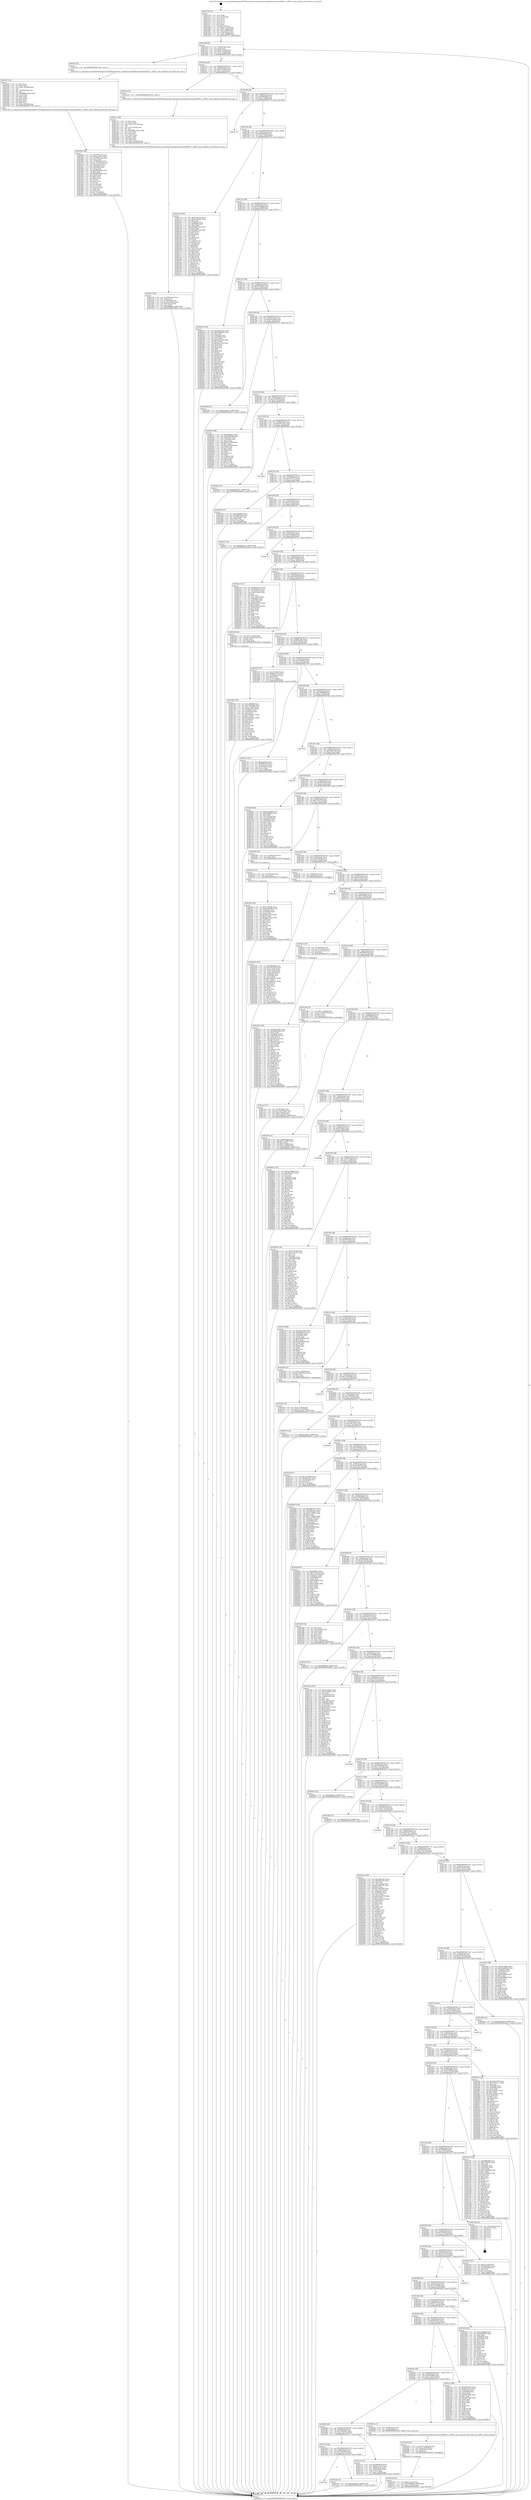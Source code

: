 digraph "0x401270" {
  label = "0x401270 (/mnt/c/Users/mathe/Desktop/tcc/POCII/binaries/extr_linuxdriversmediadvb-frontendsaf9013.c_af9013_read_ucblocks_Final-ollvm.out::main(0))"
  labelloc = "t"
  node[shape=record]

  Entry [label="",width=0.3,height=0.3,shape=circle,fillcolor=black,style=filled]
  "0x40129f" [label="{
     0x40129f [29]\l
     | [instrs]\l
     &nbsp;&nbsp;0x40129f \<+3\>: mov -0x80(%rbp),%eax\l
     &nbsp;&nbsp;0x4012a2 \<+2\>: mov %eax,%ecx\l
     &nbsp;&nbsp;0x4012a4 \<+6\>: sub $0x8011d7fb,%ecx\l
     &nbsp;&nbsp;0x4012aa \<+6\>: mov %eax,-0x84(%rbp)\l
     &nbsp;&nbsp;0x4012b0 \<+6\>: mov %ecx,-0x88(%rbp)\l
     &nbsp;&nbsp;0x4012b6 \<+6\>: je 0000000000401f22 \<main+0xcb2\>\l
  }"]
  "0x401f22" [label="{
     0x401f22 [5]\l
     | [instrs]\l
     &nbsp;&nbsp;0x401f22 \<+5\>: call 0000000000401160 \<next_i\>\l
     | [calls]\l
     &nbsp;&nbsp;0x401160 \{1\} (/mnt/c/Users/mathe/Desktop/tcc/POCII/binaries/extr_linuxdriversmediadvb-frontendsaf9013.c_af9013_read_ucblocks_Final-ollvm.out::next_i)\l
  }"]
  "0x4012bc" [label="{
     0x4012bc [28]\l
     | [instrs]\l
     &nbsp;&nbsp;0x4012bc \<+5\>: jmp 00000000004012c1 \<main+0x51\>\l
     &nbsp;&nbsp;0x4012c1 \<+6\>: mov -0x84(%rbp),%eax\l
     &nbsp;&nbsp;0x4012c7 \<+5\>: sub $0x81431423,%eax\l
     &nbsp;&nbsp;0x4012cc \<+6\>: mov %eax,-0x8c(%rbp)\l
     &nbsp;&nbsp;0x4012d2 \<+6\>: je 0000000000401cdc \<main+0xa6c\>\l
  }"]
  Exit [label="",width=0.3,height=0.3,shape=circle,fillcolor=black,style=filled,peripheries=2]
  "0x401cdc" [label="{
     0x401cdc [5]\l
     | [instrs]\l
     &nbsp;&nbsp;0x401cdc \<+5\>: call 0000000000401160 \<next_i\>\l
     | [calls]\l
     &nbsp;&nbsp;0x401160 \{1\} (/mnt/c/Users/mathe/Desktop/tcc/POCII/binaries/extr_linuxdriversmediadvb-frontendsaf9013.c_af9013_read_ucblocks_Final-ollvm.out::next_i)\l
  }"]
  "0x4012d8" [label="{
     0x4012d8 [28]\l
     | [instrs]\l
     &nbsp;&nbsp;0x4012d8 \<+5\>: jmp 00000000004012dd \<main+0x6d\>\l
     &nbsp;&nbsp;0x4012dd \<+6\>: mov -0x84(%rbp),%eax\l
     &nbsp;&nbsp;0x4012e3 \<+5\>: sub $0x9089eff6,%eax\l
     &nbsp;&nbsp;0x4012e8 \<+6\>: mov %eax,-0x90(%rbp)\l
     &nbsp;&nbsp;0x4012ee \<+6\>: je 0000000000402776 \<main+0x1506\>\l
  }"]
  "0x402520" [label="{
     0x402520 [94]\l
     | [instrs]\l
     &nbsp;&nbsp;0x402520 \<+5\>: mov $0x4c7616fb,%ecx\l
     &nbsp;&nbsp;0x402525 \<+5\>: mov $0x1d59950a,%edx\l
     &nbsp;&nbsp;0x40252a \<+7\>: mov 0x40505c,%esi\l
     &nbsp;&nbsp;0x402531 \<+8\>: mov 0x405060,%r8d\l
     &nbsp;&nbsp;0x402539 \<+3\>: mov %esi,%r9d\l
     &nbsp;&nbsp;0x40253c \<+7\>: add $0x6bec15b2,%r9d\l
     &nbsp;&nbsp;0x402543 \<+4\>: sub $0x1,%r9d\l
     &nbsp;&nbsp;0x402547 \<+7\>: sub $0x6bec15b2,%r9d\l
     &nbsp;&nbsp;0x40254e \<+4\>: imul %r9d,%esi\l
     &nbsp;&nbsp;0x402552 \<+3\>: and $0x1,%esi\l
     &nbsp;&nbsp;0x402555 \<+3\>: cmp $0x0,%esi\l
     &nbsp;&nbsp;0x402558 \<+4\>: sete %r10b\l
     &nbsp;&nbsp;0x40255c \<+4\>: cmp $0xa,%r8d\l
     &nbsp;&nbsp;0x402560 \<+4\>: setl %r11b\l
     &nbsp;&nbsp;0x402564 \<+3\>: mov %r10b,%bl\l
     &nbsp;&nbsp;0x402567 \<+3\>: and %r11b,%bl\l
     &nbsp;&nbsp;0x40256a \<+3\>: xor %r11b,%r10b\l
     &nbsp;&nbsp;0x40256d \<+3\>: or %r10b,%bl\l
     &nbsp;&nbsp;0x402570 \<+3\>: test $0x1,%bl\l
     &nbsp;&nbsp;0x402573 \<+3\>: cmovne %edx,%ecx\l
     &nbsp;&nbsp;0x402576 \<+3\>: mov %ecx,-0x80(%rbp)\l
     &nbsp;&nbsp;0x402579 \<+5\>: jmp 00000000004028c0 \<main+0x1650\>\l
  }"]
  "0x402776" [label="{
     0x402776\l
  }", style=dashed]
  "0x4012f4" [label="{
     0x4012f4 [28]\l
     | [instrs]\l
     &nbsp;&nbsp;0x4012f4 \<+5\>: jmp 00000000004012f9 \<main+0x89\>\l
     &nbsp;&nbsp;0x4012f9 \<+6\>: mov -0x84(%rbp),%eax\l
     &nbsp;&nbsp;0x4012ff \<+5\>: sub $0x950fdf0b,%eax\l
     &nbsp;&nbsp;0x401304 \<+6\>: mov %eax,-0x94(%rbp)\l
     &nbsp;&nbsp;0x40130a \<+6\>: je 0000000000402119 \<main+0xea9\>\l
  }"]
  "0x402514" [label="{
     0x402514 [12]\l
     | [instrs]\l
     &nbsp;&nbsp;0x402514 \<+4\>: mov -0x70(%rbp),%rax\l
     &nbsp;&nbsp;0x402518 \<+3\>: mov %rax,%rdi\l
     &nbsp;&nbsp;0x40251b \<+5\>: call 0000000000401030 \<free@plt\>\l
     | [calls]\l
     &nbsp;&nbsp;0x401030 \{1\} (unknown)\l
  }"]
  "0x402119" [label="{
     0x402119 [144]\l
     | [instrs]\l
     &nbsp;&nbsp;0x402119 \<+5\>: mov $0x5bc2d119,%eax\l
     &nbsp;&nbsp;0x40211e \<+5\>: mov $0xb152b287,%ecx\l
     &nbsp;&nbsp;0x402123 \<+2\>: mov $0x1,%dl\l
     &nbsp;&nbsp;0x402125 \<+7\>: mov 0x40505c,%esi\l
     &nbsp;&nbsp;0x40212c \<+7\>: mov 0x405060,%edi\l
     &nbsp;&nbsp;0x402133 \<+3\>: mov %esi,%r8d\l
     &nbsp;&nbsp;0x402136 \<+7\>: add $0x96467c3b,%r8d\l
     &nbsp;&nbsp;0x40213d \<+4\>: sub $0x1,%r8d\l
     &nbsp;&nbsp;0x402141 \<+7\>: sub $0x96467c3b,%r8d\l
     &nbsp;&nbsp;0x402148 \<+4\>: imul %r8d,%esi\l
     &nbsp;&nbsp;0x40214c \<+3\>: and $0x1,%esi\l
     &nbsp;&nbsp;0x40214f \<+3\>: cmp $0x0,%esi\l
     &nbsp;&nbsp;0x402152 \<+4\>: sete %r9b\l
     &nbsp;&nbsp;0x402156 \<+3\>: cmp $0xa,%edi\l
     &nbsp;&nbsp;0x402159 \<+4\>: setl %r10b\l
     &nbsp;&nbsp;0x40215d \<+3\>: mov %r9b,%r11b\l
     &nbsp;&nbsp;0x402160 \<+4\>: xor $0xff,%r11b\l
     &nbsp;&nbsp;0x402164 \<+3\>: mov %r10b,%bl\l
     &nbsp;&nbsp;0x402167 \<+3\>: xor $0xff,%bl\l
     &nbsp;&nbsp;0x40216a \<+3\>: xor $0x0,%dl\l
     &nbsp;&nbsp;0x40216d \<+3\>: mov %r11b,%r14b\l
     &nbsp;&nbsp;0x402170 \<+4\>: and $0x0,%r14b\l
     &nbsp;&nbsp;0x402174 \<+3\>: and %dl,%r9b\l
     &nbsp;&nbsp;0x402177 \<+3\>: mov %bl,%r15b\l
     &nbsp;&nbsp;0x40217a \<+4\>: and $0x0,%r15b\l
     &nbsp;&nbsp;0x40217e \<+3\>: and %dl,%r10b\l
     &nbsp;&nbsp;0x402181 \<+3\>: or %r9b,%r14b\l
     &nbsp;&nbsp;0x402184 \<+3\>: or %r10b,%r15b\l
     &nbsp;&nbsp;0x402187 \<+3\>: xor %r15b,%r14b\l
     &nbsp;&nbsp;0x40218a \<+3\>: or %bl,%r11b\l
     &nbsp;&nbsp;0x40218d \<+4\>: xor $0xff,%r11b\l
     &nbsp;&nbsp;0x402191 \<+3\>: or $0x0,%dl\l
     &nbsp;&nbsp;0x402194 \<+3\>: and %dl,%r11b\l
     &nbsp;&nbsp;0x402197 \<+3\>: or %r11b,%r14b\l
     &nbsp;&nbsp;0x40219a \<+4\>: test $0x1,%r14b\l
     &nbsp;&nbsp;0x40219e \<+3\>: cmovne %ecx,%eax\l
     &nbsp;&nbsp;0x4021a1 \<+3\>: mov %eax,-0x80(%rbp)\l
     &nbsp;&nbsp;0x4021a4 \<+5\>: jmp 00000000004028c0 \<main+0x1650\>\l
  }"]
  "0x401310" [label="{
     0x401310 [28]\l
     | [instrs]\l
     &nbsp;&nbsp;0x401310 \<+5\>: jmp 0000000000401315 \<main+0xa5\>\l
     &nbsp;&nbsp;0x401315 \<+6\>: mov -0x84(%rbp),%eax\l
     &nbsp;&nbsp;0x40131b \<+5\>: sub $0x96c8add4,%eax\l
     &nbsp;&nbsp;0x401320 \<+6\>: mov %eax,-0x98(%rbp)\l
     &nbsp;&nbsp;0x401326 \<+6\>: je 0000000000402233 \<main+0xfc3\>\l
  }"]
  "0x4022d7" [label="{
     0x4022d7 [150]\l
     | [instrs]\l
     &nbsp;&nbsp;0x4022d7 \<+5\>: mov $0xa9eb7391,%edx\l
     &nbsp;&nbsp;0x4022dc \<+5\>: mov $0x3bd9e658,%esi\l
     &nbsp;&nbsp;0x4022e1 \<+3\>: mov $0x1,%r8b\l
     &nbsp;&nbsp;0x4022e4 \<+8\>: mov 0x40505c,%r9d\l
     &nbsp;&nbsp;0x4022ec \<+8\>: mov 0x405060,%r10d\l
     &nbsp;&nbsp;0x4022f4 \<+3\>: mov %r9d,%r11d\l
     &nbsp;&nbsp;0x4022f7 \<+7\>: add $0xdfe5e2f,%r11d\l
     &nbsp;&nbsp;0x4022fe \<+4\>: sub $0x1,%r11d\l
     &nbsp;&nbsp;0x402302 \<+7\>: sub $0xdfe5e2f,%r11d\l
     &nbsp;&nbsp;0x402309 \<+4\>: imul %r11d,%r9d\l
     &nbsp;&nbsp;0x40230d \<+4\>: and $0x1,%r9d\l
     &nbsp;&nbsp;0x402311 \<+4\>: cmp $0x0,%r9d\l
     &nbsp;&nbsp;0x402315 \<+3\>: sete %bl\l
     &nbsp;&nbsp;0x402318 \<+4\>: cmp $0xa,%r10d\l
     &nbsp;&nbsp;0x40231c \<+4\>: setl %r14b\l
     &nbsp;&nbsp;0x402320 \<+3\>: mov %bl,%r15b\l
     &nbsp;&nbsp;0x402323 \<+4\>: xor $0xff,%r15b\l
     &nbsp;&nbsp;0x402327 \<+3\>: mov %r14b,%r12b\l
     &nbsp;&nbsp;0x40232a \<+4\>: xor $0xff,%r12b\l
     &nbsp;&nbsp;0x40232e \<+4\>: xor $0x1,%r8b\l
     &nbsp;&nbsp;0x402332 \<+3\>: mov %r15b,%r13b\l
     &nbsp;&nbsp;0x402335 \<+4\>: and $0xff,%r13b\l
     &nbsp;&nbsp;0x402339 \<+3\>: and %r8b,%bl\l
     &nbsp;&nbsp;0x40233c \<+3\>: mov %r12b,%al\l
     &nbsp;&nbsp;0x40233f \<+2\>: and $0xff,%al\l
     &nbsp;&nbsp;0x402341 \<+3\>: and %r8b,%r14b\l
     &nbsp;&nbsp;0x402344 \<+3\>: or %bl,%r13b\l
     &nbsp;&nbsp;0x402347 \<+3\>: or %r14b,%al\l
     &nbsp;&nbsp;0x40234a \<+3\>: xor %al,%r13b\l
     &nbsp;&nbsp;0x40234d \<+3\>: or %r12b,%r15b\l
     &nbsp;&nbsp;0x402350 \<+4\>: xor $0xff,%r15b\l
     &nbsp;&nbsp;0x402354 \<+4\>: or $0x1,%r8b\l
     &nbsp;&nbsp;0x402358 \<+3\>: and %r8b,%r15b\l
     &nbsp;&nbsp;0x40235b \<+3\>: or %r15b,%r13b\l
     &nbsp;&nbsp;0x40235e \<+4\>: test $0x1,%r13b\l
     &nbsp;&nbsp;0x402362 \<+3\>: cmovne %esi,%edx\l
     &nbsp;&nbsp;0x402365 \<+3\>: mov %edx,-0x80(%rbp)\l
     &nbsp;&nbsp;0x402368 \<+5\>: jmp 00000000004028c0 \<main+0x1650\>\l
  }"]
  "0x402233" [label="{
     0x402233 [144]\l
     | [instrs]\l
     &nbsp;&nbsp;0x402233 \<+5\>: mov $0xa9eb7391,%eax\l
     &nbsp;&nbsp;0x402238 \<+5\>: mov $0xf0186b84,%ecx\l
     &nbsp;&nbsp;0x40223d \<+2\>: mov $0x1,%dl\l
     &nbsp;&nbsp;0x40223f \<+7\>: mov 0x40505c,%esi\l
     &nbsp;&nbsp;0x402246 \<+7\>: mov 0x405060,%edi\l
     &nbsp;&nbsp;0x40224d \<+3\>: mov %esi,%r8d\l
     &nbsp;&nbsp;0x402250 \<+7\>: add $0xb2fa13b8,%r8d\l
     &nbsp;&nbsp;0x402257 \<+4\>: sub $0x1,%r8d\l
     &nbsp;&nbsp;0x40225b \<+7\>: sub $0xb2fa13b8,%r8d\l
     &nbsp;&nbsp;0x402262 \<+4\>: imul %r8d,%esi\l
     &nbsp;&nbsp;0x402266 \<+3\>: and $0x1,%esi\l
     &nbsp;&nbsp;0x402269 \<+3\>: cmp $0x0,%esi\l
     &nbsp;&nbsp;0x40226c \<+4\>: sete %r9b\l
     &nbsp;&nbsp;0x402270 \<+3\>: cmp $0xa,%edi\l
     &nbsp;&nbsp;0x402273 \<+4\>: setl %r10b\l
     &nbsp;&nbsp;0x402277 \<+3\>: mov %r9b,%r11b\l
     &nbsp;&nbsp;0x40227a \<+4\>: xor $0xff,%r11b\l
     &nbsp;&nbsp;0x40227e \<+3\>: mov %r10b,%bl\l
     &nbsp;&nbsp;0x402281 \<+3\>: xor $0xff,%bl\l
     &nbsp;&nbsp;0x402284 \<+3\>: xor $0x1,%dl\l
     &nbsp;&nbsp;0x402287 \<+3\>: mov %r11b,%r14b\l
     &nbsp;&nbsp;0x40228a \<+4\>: and $0xff,%r14b\l
     &nbsp;&nbsp;0x40228e \<+3\>: and %dl,%r9b\l
     &nbsp;&nbsp;0x402291 \<+3\>: mov %bl,%r15b\l
     &nbsp;&nbsp;0x402294 \<+4\>: and $0xff,%r15b\l
     &nbsp;&nbsp;0x402298 \<+3\>: and %dl,%r10b\l
     &nbsp;&nbsp;0x40229b \<+3\>: or %r9b,%r14b\l
     &nbsp;&nbsp;0x40229e \<+3\>: or %r10b,%r15b\l
     &nbsp;&nbsp;0x4022a1 \<+3\>: xor %r15b,%r14b\l
     &nbsp;&nbsp;0x4022a4 \<+3\>: or %bl,%r11b\l
     &nbsp;&nbsp;0x4022a7 \<+4\>: xor $0xff,%r11b\l
     &nbsp;&nbsp;0x4022ab \<+3\>: or $0x1,%dl\l
     &nbsp;&nbsp;0x4022ae \<+3\>: and %dl,%r11b\l
     &nbsp;&nbsp;0x4022b1 \<+3\>: or %r11b,%r14b\l
     &nbsp;&nbsp;0x4022b4 \<+4\>: test $0x1,%r14b\l
     &nbsp;&nbsp;0x4022b8 \<+3\>: cmovne %ecx,%eax\l
     &nbsp;&nbsp;0x4022bb \<+3\>: mov %eax,-0x80(%rbp)\l
     &nbsp;&nbsp;0x4022be \<+5\>: jmp 00000000004028c0 \<main+0x1650\>\l
  }"]
  "0x40132c" [label="{
     0x40132c [28]\l
     | [instrs]\l
     &nbsp;&nbsp;0x40132c \<+5\>: jmp 0000000000401331 \<main+0xc1\>\l
     &nbsp;&nbsp;0x401331 \<+6\>: mov -0x84(%rbp),%eax\l
     &nbsp;&nbsp;0x401337 \<+5\>: sub $0x9952426c,%eax\l
     &nbsp;&nbsp;0x40133c \<+6\>: mov %eax,-0x9c(%rbp)\l
     &nbsp;&nbsp;0x401342 \<+6\>: je 00000000004020d0 \<main+0xe60\>\l
  }"]
  "0x402100" [label="{
     0x402100 [25]\l
     | [instrs]\l
     &nbsp;&nbsp;0x402100 \<+7\>: movl $0x0,-0x7c(%rbp)\l
     &nbsp;&nbsp;0x402107 \<+7\>: movl $0x950fdf0b,-0x80(%rbp)\l
     &nbsp;&nbsp;0x40210e \<+6\>: mov %eax,-0x18c(%rbp)\l
     &nbsp;&nbsp;0x402114 \<+5\>: jmp 00000000004028c0 \<main+0x1650\>\l
  }"]
  "0x4020d0" [label="{
     0x4020d0 [12]\l
     | [instrs]\l
     &nbsp;&nbsp;0x4020d0 \<+7\>: movl $0x42a3eed7,-0x80(%rbp)\l
     &nbsp;&nbsp;0x4020d7 \<+5\>: jmp 00000000004028c0 \<main+0x1650\>\l
  }"]
  "0x401348" [label="{
     0x401348 [28]\l
     | [instrs]\l
     &nbsp;&nbsp;0x401348 \<+5\>: jmp 000000000040134d \<main+0xdd\>\l
     &nbsp;&nbsp;0x40134d \<+6\>: mov -0x84(%rbp),%eax\l
     &nbsp;&nbsp;0x401353 \<+5\>: sub $0xa0a43a6b,%eax\l
     &nbsp;&nbsp;0x401358 \<+6\>: mov %eax,-0xa0(%rbp)\l
     &nbsp;&nbsp;0x40135e \<+6\>: je 00000000004025a7 \<main+0x1337\>\l
  }"]
  "0x4020e9" [label="{
     0x4020e9 [23]\l
     | [instrs]\l
     &nbsp;&nbsp;0x4020e9 \<+10\>: movabs $0x4030b6,%rdi\l
     &nbsp;&nbsp;0x4020f3 \<+3\>: mov %eax,-0x78(%rbp)\l
     &nbsp;&nbsp;0x4020f6 \<+3\>: mov -0x78(%rbp),%esi\l
     &nbsp;&nbsp;0x4020f9 \<+2\>: mov $0x0,%al\l
     &nbsp;&nbsp;0x4020fb \<+5\>: call 0000000000401040 \<printf@plt\>\l
     | [calls]\l
     &nbsp;&nbsp;0x401040 \{1\} (unknown)\l
  }"]
  "0x4025a7" [label="{
     0x4025a7 [88]\l
     | [instrs]\l
     &nbsp;&nbsp;0x4025a7 \<+5\>: mov $0xb458dc1,%eax\l
     &nbsp;&nbsp;0x4025ac \<+5\>: mov $0x2590d89b,%ecx\l
     &nbsp;&nbsp;0x4025b1 \<+7\>: mov 0x40505c,%edx\l
     &nbsp;&nbsp;0x4025b8 \<+7\>: mov 0x405060,%esi\l
     &nbsp;&nbsp;0x4025bf \<+2\>: mov %edx,%edi\l
     &nbsp;&nbsp;0x4025c1 \<+6\>: add $0xa0754986,%edi\l
     &nbsp;&nbsp;0x4025c7 \<+3\>: sub $0x1,%edi\l
     &nbsp;&nbsp;0x4025ca \<+6\>: sub $0xa0754986,%edi\l
     &nbsp;&nbsp;0x4025d0 \<+3\>: imul %edi,%edx\l
     &nbsp;&nbsp;0x4025d3 \<+3\>: and $0x1,%edx\l
     &nbsp;&nbsp;0x4025d6 \<+3\>: cmp $0x0,%edx\l
     &nbsp;&nbsp;0x4025d9 \<+4\>: sete %r8b\l
     &nbsp;&nbsp;0x4025dd \<+3\>: cmp $0xa,%esi\l
     &nbsp;&nbsp;0x4025e0 \<+4\>: setl %r9b\l
     &nbsp;&nbsp;0x4025e4 \<+3\>: mov %r8b,%r10b\l
     &nbsp;&nbsp;0x4025e7 \<+3\>: and %r9b,%r10b\l
     &nbsp;&nbsp;0x4025ea \<+3\>: xor %r9b,%r8b\l
     &nbsp;&nbsp;0x4025ed \<+3\>: or %r8b,%r10b\l
     &nbsp;&nbsp;0x4025f0 \<+4\>: test $0x1,%r10b\l
     &nbsp;&nbsp;0x4025f4 \<+3\>: cmovne %ecx,%eax\l
     &nbsp;&nbsp;0x4025f7 \<+3\>: mov %eax,-0x80(%rbp)\l
     &nbsp;&nbsp;0x4025fa \<+5\>: jmp 00000000004028c0 \<main+0x1650\>\l
  }"]
  "0x401364" [label="{
     0x401364 [28]\l
     | [instrs]\l
     &nbsp;&nbsp;0x401364 \<+5\>: jmp 0000000000401369 \<main+0xf9\>\l
     &nbsp;&nbsp;0x401369 \<+6\>: mov -0x84(%rbp),%eax\l
     &nbsp;&nbsp;0x40136f \<+5\>: sub $0xa162bf79,%eax\l
     &nbsp;&nbsp;0x401374 \<+6\>: mov %eax,-0xa4(%rbp)\l
     &nbsp;&nbsp;0x40137a \<+6\>: je 0000000000401b6a \<main+0x8fa\>\l
  }"]
  "0x401f5b" [label="{
     0x401f5b [108]\l
     | [instrs]\l
     &nbsp;&nbsp;0x401f5b \<+5\>: mov $0x405a257f,%ecx\l
     &nbsp;&nbsp;0x401f60 \<+5\>: mov $0xacca3e7e,%edx\l
     &nbsp;&nbsp;0x401f65 \<+6\>: mov -0x188(%rbp),%esi\l
     &nbsp;&nbsp;0x401f6b \<+3\>: imul %eax,%esi\l
     &nbsp;&nbsp;0x401f6e \<+4\>: mov -0x70(%rbp),%r8\l
     &nbsp;&nbsp;0x401f72 \<+4\>: movslq -0x74(%rbp),%r9\l
     &nbsp;&nbsp;0x401f76 \<+4\>: mov %esi,(%r8,%r9,4)\l
     &nbsp;&nbsp;0x401f7a \<+7\>: mov 0x40505c,%eax\l
     &nbsp;&nbsp;0x401f81 \<+7\>: mov 0x405060,%esi\l
     &nbsp;&nbsp;0x401f88 \<+2\>: mov %eax,%edi\l
     &nbsp;&nbsp;0x401f8a \<+6\>: sub $0xd090a4ab,%edi\l
     &nbsp;&nbsp;0x401f90 \<+3\>: sub $0x1,%edi\l
     &nbsp;&nbsp;0x401f93 \<+6\>: add $0xd090a4ab,%edi\l
     &nbsp;&nbsp;0x401f99 \<+3\>: imul %edi,%eax\l
     &nbsp;&nbsp;0x401f9c \<+3\>: and $0x1,%eax\l
     &nbsp;&nbsp;0x401f9f \<+3\>: cmp $0x0,%eax\l
     &nbsp;&nbsp;0x401fa2 \<+4\>: sete %r10b\l
     &nbsp;&nbsp;0x401fa6 \<+3\>: cmp $0xa,%esi\l
     &nbsp;&nbsp;0x401fa9 \<+4\>: setl %r11b\l
     &nbsp;&nbsp;0x401fad \<+3\>: mov %r10b,%bl\l
     &nbsp;&nbsp;0x401fb0 \<+3\>: and %r11b,%bl\l
     &nbsp;&nbsp;0x401fb3 \<+3\>: xor %r11b,%r10b\l
     &nbsp;&nbsp;0x401fb6 \<+3\>: or %r10b,%bl\l
     &nbsp;&nbsp;0x401fb9 \<+3\>: test $0x1,%bl\l
     &nbsp;&nbsp;0x401fbc \<+3\>: cmovne %edx,%ecx\l
     &nbsp;&nbsp;0x401fbf \<+3\>: mov %ecx,-0x80(%rbp)\l
     &nbsp;&nbsp;0x401fc2 \<+5\>: jmp 00000000004028c0 \<main+0x1650\>\l
  }"]
  "0x401b6a" [label="{
     0x401b6a [12]\l
     | [instrs]\l
     &nbsp;&nbsp;0x401b6a \<+7\>: movl $0xb63d8a75,-0x80(%rbp)\l
     &nbsp;&nbsp;0x401b71 \<+5\>: jmp 00000000004028c0 \<main+0x1650\>\l
  }"]
  "0x401380" [label="{
     0x401380 [28]\l
     | [instrs]\l
     &nbsp;&nbsp;0x401380 \<+5\>: jmp 0000000000401385 \<main+0x115\>\l
     &nbsp;&nbsp;0x401385 \<+6\>: mov -0x84(%rbp),%eax\l
     &nbsp;&nbsp;0x40138b \<+5\>: sub $0xa9eb7391,%eax\l
     &nbsp;&nbsp;0x401390 \<+6\>: mov %eax,-0xa8(%rbp)\l
     &nbsp;&nbsp;0x401396 \<+6\>: je 0000000000402843 \<main+0x15d3\>\l
  }"]
  "0x401f27" [label="{
     0x401f27 [52]\l
     | [instrs]\l
     &nbsp;&nbsp;0x401f27 \<+2\>: xor %ecx,%ecx\l
     &nbsp;&nbsp;0x401f29 \<+5\>: mov $0x2,%edx\l
     &nbsp;&nbsp;0x401f2e \<+6\>: mov %edx,-0x184(%rbp)\l
     &nbsp;&nbsp;0x401f34 \<+1\>: cltd\l
     &nbsp;&nbsp;0x401f35 \<+6\>: mov -0x184(%rbp),%esi\l
     &nbsp;&nbsp;0x401f3b \<+2\>: idiv %esi\l
     &nbsp;&nbsp;0x401f3d \<+6\>: imul $0xfffffffe,%edx,%edx\l
     &nbsp;&nbsp;0x401f43 \<+2\>: mov %ecx,%edi\l
     &nbsp;&nbsp;0x401f45 \<+2\>: sub %edx,%edi\l
     &nbsp;&nbsp;0x401f47 \<+2\>: mov %ecx,%edx\l
     &nbsp;&nbsp;0x401f49 \<+3\>: sub $0x1,%edx\l
     &nbsp;&nbsp;0x401f4c \<+2\>: add %edx,%edi\l
     &nbsp;&nbsp;0x401f4e \<+2\>: sub %edi,%ecx\l
     &nbsp;&nbsp;0x401f50 \<+6\>: mov %ecx,-0x188(%rbp)\l
     &nbsp;&nbsp;0x401f56 \<+5\>: call 0000000000401160 \<next_i\>\l
     | [calls]\l
     &nbsp;&nbsp;0x401160 \{1\} (/mnt/c/Users/mathe/Desktop/tcc/POCII/binaries/extr_linuxdriversmediadvb-frontendsaf9013.c_af9013_read_ucblocks_Final-ollvm.out::next_i)\l
  }"]
  "0x402843" [label="{
     0x402843\l
  }", style=dashed]
  "0x40139c" [label="{
     0x40139c [28]\l
     | [instrs]\l
     &nbsp;&nbsp;0x40139c \<+5\>: jmp 00000000004013a1 \<main+0x131\>\l
     &nbsp;&nbsp;0x4013a1 \<+6\>: mov -0x84(%rbp),%eax\l
     &nbsp;&nbsp;0x4013a7 \<+5\>: sub $0xac9f7787,%eax\l
     &nbsp;&nbsp;0x4013ac \<+6\>: mov %eax,-0xac(%rbp)\l
     &nbsp;&nbsp;0x4013b2 \<+6\>: je 0000000000401956 \<main+0x6e6\>\l
  }"]
  "0x401d9c" [label="{
     0x401d9c [23]\l
     | [instrs]\l
     &nbsp;&nbsp;0x401d9c \<+4\>: mov %rax,-0x70(%rbp)\l
     &nbsp;&nbsp;0x401da0 \<+7\>: movl $0x0,-0x74(%rbp)\l
     &nbsp;&nbsp;0x401da7 \<+7\>: movl $0x42a3eed7,-0x80(%rbp)\l
     &nbsp;&nbsp;0x401dae \<+5\>: jmp 00000000004028c0 \<main+0x1650\>\l
  }"]
  "0x401956" [label="{
     0x401956 [27]\l
     | [instrs]\l
     &nbsp;&nbsp;0x401956 \<+5\>: mov $0x509a868e,%eax\l
     &nbsp;&nbsp;0x40195b \<+5\>: mov $0x1d093dbd,%ecx\l
     &nbsp;&nbsp;0x401960 \<+3\>: mov -0x38(%rbp),%edx\l
     &nbsp;&nbsp;0x401963 \<+3\>: cmp $0x2,%edx\l
     &nbsp;&nbsp;0x401966 \<+3\>: cmovne %ecx,%eax\l
     &nbsp;&nbsp;0x401969 \<+3\>: mov %eax,-0x80(%rbp)\l
     &nbsp;&nbsp;0x40196c \<+5\>: jmp 00000000004028c0 \<main+0x1650\>\l
  }"]
  "0x4013b8" [label="{
     0x4013b8 [28]\l
     | [instrs]\l
     &nbsp;&nbsp;0x4013b8 \<+5\>: jmp 00000000004013bd \<main+0x14d\>\l
     &nbsp;&nbsp;0x4013bd \<+6\>: mov -0x84(%rbp),%eax\l
     &nbsp;&nbsp;0x4013c3 \<+5\>: sub $0xacca3e7e,%eax\l
     &nbsp;&nbsp;0x4013c8 \<+6\>: mov %eax,-0xb0(%rbp)\l
     &nbsp;&nbsp;0x4013ce \<+6\>: je 0000000000401fc7 \<main+0xd57\>\l
  }"]
  "0x4028c0" [label="{
     0x4028c0 [5]\l
     | [instrs]\l
     &nbsp;&nbsp;0x4028c0 \<+5\>: jmp 000000000040129f \<main+0x2f\>\l
  }"]
  "0x401270" [label="{
     0x401270 [47]\l
     | [instrs]\l
     &nbsp;&nbsp;0x401270 \<+1\>: push %rbp\l
     &nbsp;&nbsp;0x401271 \<+3\>: mov %rsp,%rbp\l
     &nbsp;&nbsp;0x401274 \<+2\>: push %r15\l
     &nbsp;&nbsp;0x401276 \<+2\>: push %r14\l
     &nbsp;&nbsp;0x401278 \<+2\>: push %r13\l
     &nbsp;&nbsp;0x40127a \<+2\>: push %r12\l
     &nbsp;&nbsp;0x40127c \<+1\>: push %rbx\l
     &nbsp;&nbsp;0x40127d \<+7\>: sub $0x178,%rsp\l
     &nbsp;&nbsp;0x401284 \<+7\>: movl $0x0,-0x3c(%rbp)\l
     &nbsp;&nbsp;0x40128b \<+3\>: mov %edi,-0x40(%rbp)\l
     &nbsp;&nbsp;0x40128e \<+4\>: mov %rsi,-0x48(%rbp)\l
     &nbsp;&nbsp;0x401292 \<+3\>: mov -0x40(%rbp),%edi\l
     &nbsp;&nbsp;0x401295 \<+3\>: mov %edi,-0x38(%rbp)\l
     &nbsp;&nbsp;0x401298 \<+7\>: movl $0xac9f7787,-0x80(%rbp)\l
  }"]
  "0x401d15" [label="{
     0x401d15 [36]\l
     | [instrs]\l
     &nbsp;&nbsp;0x401d15 \<+6\>: mov -0x180(%rbp),%ecx\l
     &nbsp;&nbsp;0x401d1b \<+3\>: imul %eax,%ecx\l
     &nbsp;&nbsp;0x401d1e \<+4\>: mov -0x58(%rbp),%r8\l
     &nbsp;&nbsp;0x401d22 \<+4\>: movslq -0x5c(%rbp),%r9\l
     &nbsp;&nbsp;0x401d26 \<+4\>: mov (%r8,%r9,8),%r8\l
     &nbsp;&nbsp;0x401d2a \<+3\>: mov %ecx,(%r8)\l
     &nbsp;&nbsp;0x401d2d \<+7\>: movl $0xf788ff39,-0x80(%rbp)\l
     &nbsp;&nbsp;0x401d34 \<+5\>: jmp 00000000004028c0 \<main+0x1650\>\l
  }"]
  "0x401fc7" [label="{
     0x401fc7 [12]\l
     | [instrs]\l
     &nbsp;&nbsp;0x401fc7 \<+7\>: movl $0x4f45a125,-0x80(%rbp)\l
     &nbsp;&nbsp;0x401fce \<+5\>: jmp 00000000004028c0 \<main+0x1650\>\l
  }"]
  "0x4013d4" [label="{
     0x4013d4 [28]\l
     | [instrs]\l
     &nbsp;&nbsp;0x4013d4 \<+5\>: jmp 00000000004013d9 \<main+0x169\>\l
     &nbsp;&nbsp;0x4013d9 \<+6\>: mov -0x84(%rbp),%eax\l
     &nbsp;&nbsp;0x4013df \<+5\>: sub $0xb03bd64d,%eax\l
     &nbsp;&nbsp;0x4013e4 \<+6\>: mov %eax,-0xb4(%rbp)\l
     &nbsp;&nbsp;0x4013ea \<+6\>: je 000000000040275e \<main+0x14ee\>\l
  }"]
  "0x401ce1" [label="{
     0x401ce1 [52]\l
     | [instrs]\l
     &nbsp;&nbsp;0x401ce1 \<+2\>: xor %ecx,%ecx\l
     &nbsp;&nbsp;0x401ce3 \<+5\>: mov $0x2,%edx\l
     &nbsp;&nbsp;0x401ce8 \<+6\>: mov %edx,-0x17c(%rbp)\l
     &nbsp;&nbsp;0x401cee \<+1\>: cltd\l
     &nbsp;&nbsp;0x401cef \<+6\>: mov -0x17c(%rbp),%esi\l
     &nbsp;&nbsp;0x401cf5 \<+2\>: idiv %esi\l
     &nbsp;&nbsp;0x401cf7 \<+6\>: imul $0xfffffffe,%edx,%edx\l
     &nbsp;&nbsp;0x401cfd \<+2\>: mov %ecx,%edi\l
     &nbsp;&nbsp;0x401cff \<+2\>: sub %edx,%edi\l
     &nbsp;&nbsp;0x401d01 \<+2\>: mov %ecx,%edx\l
     &nbsp;&nbsp;0x401d03 \<+3\>: sub $0x1,%edx\l
     &nbsp;&nbsp;0x401d06 \<+2\>: add %edx,%edi\l
     &nbsp;&nbsp;0x401d08 \<+2\>: sub %edi,%ecx\l
     &nbsp;&nbsp;0x401d0a \<+6\>: mov %ecx,-0x180(%rbp)\l
     &nbsp;&nbsp;0x401d10 \<+5\>: call 0000000000401160 \<next_i\>\l
     | [calls]\l
     &nbsp;&nbsp;0x401160 \{1\} (/mnt/c/Users/mathe/Desktop/tcc/POCII/binaries/extr_linuxdriversmediadvb-frontendsaf9013.c_af9013_read_ucblocks_Final-ollvm.out::next_i)\l
  }"]
  "0x40275e" [label="{
     0x40275e\l
  }", style=dashed]
  "0x4013f0" [label="{
     0x4013f0 [28]\l
     | [instrs]\l
     &nbsp;&nbsp;0x4013f0 \<+5\>: jmp 00000000004013f5 \<main+0x185\>\l
     &nbsp;&nbsp;0x4013f5 \<+6\>: mov -0x84(%rbp),%eax\l
     &nbsp;&nbsp;0x4013fb \<+5\>: sub $0xb152b287,%eax\l
     &nbsp;&nbsp;0x401400 \<+6\>: mov %eax,-0xb8(%rbp)\l
     &nbsp;&nbsp;0x401406 \<+6\>: je 00000000004021a9 \<main+0xf39\>\l
  }"]
  "0x401ca2" [label="{
     0x401ca2 [31]\l
     | [instrs]\l
     &nbsp;&nbsp;0x401ca2 \<+4\>: mov -0x58(%rbp),%rdi\l
     &nbsp;&nbsp;0x401ca6 \<+4\>: movslq -0x5c(%rbp),%rcx\l
     &nbsp;&nbsp;0x401caa \<+4\>: mov %rax,(%rdi,%rcx,8)\l
     &nbsp;&nbsp;0x401cae \<+7\>: movl $0x0,-0x64(%rbp)\l
     &nbsp;&nbsp;0x401cb5 \<+7\>: movl $0x783bb291,-0x80(%rbp)\l
     &nbsp;&nbsp;0x401cbc \<+5\>: jmp 00000000004028c0 \<main+0x1650\>\l
  }"]
  "0x4021a9" [label="{
     0x4021a9 [111]\l
     | [instrs]\l
     &nbsp;&nbsp;0x4021a9 \<+5\>: mov $0x5bc2d119,%eax\l
     &nbsp;&nbsp;0x4021ae \<+5\>: mov $0x58f38e5d,%ecx\l
     &nbsp;&nbsp;0x4021b3 \<+3\>: mov -0x7c(%rbp),%edx\l
     &nbsp;&nbsp;0x4021b6 \<+3\>: cmp -0x50(%rbp),%edx\l
     &nbsp;&nbsp;0x4021b9 \<+4\>: setl %sil\l
     &nbsp;&nbsp;0x4021bd \<+4\>: and $0x1,%sil\l
     &nbsp;&nbsp;0x4021c1 \<+4\>: mov %sil,-0x2d(%rbp)\l
     &nbsp;&nbsp;0x4021c5 \<+7\>: mov 0x40505c,%edx\l
     &nbsp;&nbsp;0x4021cc \<+7\>: mov 0x405060,%edi\l
     &nbsp;&nbsp;0x4021d3 \<+3\>: mov %edx,%r8d\l
     &nbsp;&nbsp;0x4021d6 \<+7\>: add $0x9ee96308,%r8d\l
     &nbsp;&nbsp;0x4021dd \<+4\>: sub $0x1,%r8d\l
     &nbsp;&nbsp;0x4021e1 \<+7\>: sub $0x9ee96308,%r8d\l
     &nbsp;&nbsp;0x4021e8 \<+4\>: imul %r8d,%edx\l
     &nbsp;&nbsp;0x4021ec \<+3\>: and $0x1,%edx\l
     &nbsp;&nbsp;0x4021ef \<+3\>: cmp $0x0,%edx\l
     &nbsp;&nbsp;0x4021f2 \<+4\>: sete %sil\l
     &nbsp;&nbsp;0x4021f6 \<+3\>: cmp $0xa,%edi\l
     &nbsp;&nbsp;0x4021f9 \<+4\>: setl %r9b\l
     &nbsp;&nbsp;0x4021fd \<+3\>: mov %sil,%r10b\l
     &nbsp;&nbsp;0x402200 \<+3\>: and %r9b,%r10b\l
     &nbsp;&nbsp;0x402203 \<+3\>: xor %r9b,%sil\l
     &nbsp;&nbsp;0x402206 \<+3\>: or %sil,%r10b\l
     &nbsp;&nbsp;0x402209 \<+4\>: test $0x1,%r10b\l
     &nbsp;&nbsp;0x40220d \<+3\>: cmovne %ecx,%eax\l
     &nbsp;&nbsp;0x402210 \<+3\>: mov %eax,-0x80(%rbp)\l
     &nbsp;&nbsp;0x402213 \<+5\>: jmp 00000000004028c0 \<main+0x1650\>\l
  }"]
  "0x40140c" [label="{
     0x40140c [28]\l
     | [instrs]\l
     &nbsp;&nbsp;0x40140c \<+5\>: jmp 0000000000401411 \<main+0x1a1\>\l
     &nbsp;&nbsp;0x401411 \<+6\>: mov -0x84(%rbp),%eax\l
     &nbsp;&nbsp;0x401417 \<+5\>: sub $0xb4d64909,%eax\l
     &nbsp;&nbsp;0x40141c \<+6\>: mov %eax,-0xbc(%rbp)\l
     &nbsp;&nbsp;0x401422 \<+6\>: je 0000000000401be4 \<main+0x974\>\l
  }"]
  "0x401930" [label="{
     0x401930\l
  }", style=dashed]
  "0x401be4" [label="{
     0x401be4 [23]\l
     | [instrs]\l
     &nbsp;&nbsp;0x401be4 \<+7\>: movl $0x1,-0x50(%rbp)\l
     &nbsp;&nbsp;0x401beb \<+4\>: movslq -0x50(%rbp),%rax\l
     &nbsp;&nbsp;0x401bef \<+4\>: shl $0x3,%rax\l
     &nbsp;&nbsp;0x401bf3 \<+3\>: mov %rax,%rdi\l
     &nbsp;&nbsp;0x401bf6 \<+5\>: call 0000000000401050 \<malloc@plt\>\l
     | [calls]\l
     &nbsp;&nbsp;0x401050 \{1\} (unknown)\l
  }"]
  "0x401428" [label="{
     0x401428 [28]\l
     | [instrs]\l
     &nbsp;&nbsp;0x401428 \<+5\>: jmp 000000000040142d \<main+0x1bd\>\l
     &nbsp;&nbsp;0x40142d \<+6\>: mov -0x84(%rbp),%eax\l
     &nbsp;&nbsp;0x401433 \<+5\>: sub $0xb63d8a75,%eax\l
     &nbsp;&nbsp;0x401438 \<+6\>: mov %eax,-0xc0(%rbp)\l
     &nbsp;&nbsp;0x40143e \<+6\>: je 0000000000401b76 \<main+0x906\>\l
  }"]
  "0x401c64" [label="{
     0x401c64 [12]\l
     | [instrs]\l
     &nbsp;&nbsp;0x401c64 \<+7\>: movl $0xc4a9b565,-0x80(%rbp)\l
     &nbsp;&nbsp;0x401c6b \<+5\>: jmp 00000000004028c0 \<main+0x1650\>\l
  }"]
  "0x401b76" [label="{
     0x401b76 [27]\l
     | [instrs]\l
     &nbsp;&nbsp;0x401b76 \<+5\>: mov $0x3d71d0c9,%eax\l
     &nbsp;&nbsp;0x401b7b \<+5\>: mov $0x681b71cb,%ecx\l
     &nbsp;&nbsp;0x401b80 \<+3\>: mov -0x34(%rbp),%edx\l
     &nbsp;&nbsp;0x401b83 \<+3\>: cmp $0x0,%edx\l
     &nbsp;&nbsp;0x401b86 \<+3\>: cmove %ecx,%eax\l
     &nbsp;&nbsp;0x401b89 \<+3\>: mov %eax,-0x80(%rbp)\l
     &nbsp;&nbsp;0x401b8c \<+5\>: jmp 00000000004028c0 \<main+0x1650\>\l
  }"]
  "0x401444" [label="{
     0x401444 [28]\l
     | [instrs]\l
     &nbsp;&nbsp;0x401444 \<+5\>: jmp 0000000000401449 \<main+0x1d9\>\l
     &nbsp;&nbsp;0x401449 \<+6\>: mov -0x84(%rbp),%eax\l
     &nbsp;&nbsp;0x40144f \<+5\>: sub $0xc4a9b565,%eax\l
     &nbsp;&nbsp;0x401454 \<+6\>: mov %eax,-0xc4(%rbp)\l
     &nbsp;&nbsp;0x40145a \<+6\>: je 0000000000401c70 \<main+0xa00\>\l
  }"]
  "0x401914" [label="{
     0x401914 [28]\l
     | [instrs]\l
     &nbsp;&nbsp;0x401914 \<+5\>: jmp 0000000000401919 \<main+0x6a9\>\l
     &nbsp;&nbsp;0x401919 \<+6\>: mov -0x84(%rbp),%eax\l
     &nbsp;&nbsp;0x40191f \<+5\>: sub $0x7d8a28f4,%eax\l
     &nbsp;&nbsp;0x401924 \<+6\>: mov %eax,-0x174(%rbp)\l
     &nbsp;&nbsp;0x40192a \<+6\>: je 0000000000401c64 \<main+0x9f4\>\l
  }"]
  "0x401c70" [label="{
     0x401c70 [27]\l
     | [instrs]\l
     &nbsp;&nbsp;0x401c70 \<+5\>: mov $0xe2a5342,%eax\l
     &nbsp;&nbsp;0x401c75 \<+5\>: mov $0xf6990784,%ecx\l
     &nbsp;&nbsp;0x401c7a \<+3\>: mov -0x5c(%rbp),%edx\l
     &nbsp;&nbsp;0x401c7d \<+3\>: cmp -0x50(%rbp),%edx\l
     &nbsp;&nbsp;0x401c80 \<+3\>: cmovl %ecx,%eax\l
     &nbsp;&nbsp;0x401c83 \<+3\>: mov %eax,-0x80(%rbp)\l
     &nbsp;&nbsp;0x401c86 \<+5\>: jmp 00000000004028c0 \<main+0x1650\>\l
  }"]
  "0x401460" [label="{
     0x401460 [28]\l
     | [instrs]\l
     &nbsp;&nbsp;0x401460 \<+5\>: jmp 0000000000401465 \<main+0x1f5\>\l
     &nbsp;&nbsp;0x401465 \<+6\>: mov -0x84(%rbp),%eax\l
     &nbsp;&nbsp;0x40146b \<+5\>: sub $0xcd498bf8,%eax\l
     &nbsp;&nbsp;0x401470 \<+6\>: mov %eax,-0xc8(%rbp)\l
     &nbsp;&nbsp;0x401476 \<+6\>: je 0000000000402792 \<main+0x1522\>\l
  }"]
  "0x401cc1" [label="{
     0x401cc1 [27]\l
     | [instrs]\l
     &nbsp;&nbsp;0x401cc1 \<+5\>: mov $0x4665bc26,%eax\l
     &nbsp;&nbsp;0x401cc6 \<+5\>: mov $0x81431423,%ecx\l
     &nbsp;&nbsp;0x401ccb \<+3\>: mov -0x64(%rbp),%edx\l
     &nbsp;&nbsp;0x401cce \<+3\>: cmp -0x60(%rbp),%edx\l
     &nbsp;&nbsp;0x401cd1 \<+3\>: cmovl %ecx,%eax\l
     &nbsp;&nbsp;0x401cd4 \<+3\>: mov %eax,-0x80(%rbp)\l
     &nbsp;&nbsp;0x401cd7 \<+5\>: jmp 00000000004028c0 \<main+0x1650\>\l
  }"]
  "0x402792" [label="{
     0x402792\l
  }", style=dashed]
  "0x40147c" [label="{
     0x40147c [28]\l
     | [instrs]\l
     &nbsp;&nbsp;0x40147c \<+5\>: jmp 0000000000401481 \<main+0x211\>\l
     &nbsp;&nbsp;0x401481 \<+6\>: mov -0x84(%rbp),%eax\l
     &nbsp;&nbsp;0x401487 \<+5\>: sub $0xd08ec720,%eax\l
     &nbsp;&nbsp;0x40148c \<+6\>: mov %eax,-0xcc(%rbp)\l
     &nbsp;&nbsp;0x401492 \<+6\>: je 00000000004019f7 \<main+0x787\>\l
  }"]
  "0x4018f8" [label="{
     0x4018f8 [28]\l
     | [instrs]\l
     &nbsp;&nbsp;0x4018f8 \<+5\>: jmp 00000000004018fd \<main+0x68d\>\l
     &nbsp;&nbsp;0x4018fd \<+6\>: mov -0x84(%rbp),%eax\l
     &nbsp;&nbsp;0x401903 \<+5\>: sub $0x783bb291,%eax\l
     &nbsp;&nbsp;0x401908 \<+6\>: mov %eax,-0x170(%rbp)\l
     &nbsp;&nbsp;0x40190e \<+6\>: je 0000000000401cc1 \<main+0xa51\>\l
  }"]
  "0x4019f7" [label="{
     0x4019f7\l
  }", style=dashed]
  "0x401498" [label="{
     0x401498 [28]\l
     | [instrs]\l
     &nbsp;&nbsp;0x401498 \<+5\>: jmp 000000000040149d \<main+0x22d\>\l
     &nbsp;&nbsp;0x40149d \<+6\>: mov -0x84(%rbp),%eax\l
     &nbsp;&nbsp;0x4014a3 \<+5\>: sub $0xddbc5547,%eax\l
     &nbsp;&nbsp;0x4014a8 \<+6\>: mov %eax,-0xd0(%rbp)\l
     &nbsp;&nbsp;0x4014ae \<+6\>: je 00000000004026f0 \<main+0x1480\>\l
  }"]
  "0x4020dc" [label="{
     0x4020dc [13]\l
     | [instrs]\l
     &nbsp;&nbsp;0x4020dc \<+4\>: mov -0x58(%rbp),%rdi\l
     &nbsp;&nbsp;0x4020e0 \<+4\>: mov -0x70(%rbp),%rsi\l
     &nbsp;&nbsp;0x4020e4 \<+5\>: call 0000000000401240 \<af9013_read_ucblocks\>\l
     | [calls]\l
     &nbsp;&nbsp;0x401240 \{1\} (/mnt/c/Users/mathe/Desktop/tcc/POCII/binaries/extr_linuxdriversmediadvb-frontendsaf9013.c_af9013_read_ucblocks_Final-ollvm.out::af9013_read_ucblocks)\l
  }"]
  "0x4026f0" [label="{
     0x4026f0 [89]\l
     | [instrs]\l
     &nbsp;&nbsp;0x4026f0 \<+5\>: mov $0x5ea3d8db,%eax\l
     &nbsp;&nbsp;0x4026f5 \<+5\>: mov $0x58dffa98,%ecx\l
     &nbsp;&nbsp;0x4026fa \<+2\>: xor %edx,%edx\l
     &nbsp;&nbsp;0x4026fc \<+3\>: mov -0x3c(%rbp),%esi\l
     &nbsp;&nbsp;0x4026ff \<+3\>: mov %esi,-0x2c(%rbp)\l
     &nbsp;&nbsp;0x402702 \<+7\>: mov 0x40505c,%esi\l
     &nbsp;&nbsp;0x402709 \<+7\>: mov 0x405060,%edi\l
     &nbsp;&nbsp;0x402710 \<+3\>: sub $0x1,%edx\l
     &nbsp;&nbsp;0x402713 \<+3\>: mov %esi,%r8d\l
     &nbsp;&nbsp;0x402716 \<+3\>: add %edx,%r8d\l
     &nbsp;&nbsp;0x402719 \<+4\>: imul %r8d,%esi\l
     &nbsp;&nbsp;0x40271d \<+3\>: and $0x1,%esi\l
     &nbsp;&nbsp;0x402720 \<+3\>: cmp $0x0,%esi\l
     &nbsp;&nbsp;0x402723 \<+4\>: sete %r9b\l
     &nbsp;&nbsp;0x402727 \<+3\>: cmp $0xa,%edi\l
     &nbsp;&nbsp;0x40272a \<+4\>: setl %r10b\l
     &nbsp;&nbsp;0x40272e \<+3\>: mov %r9b,%r11b\l
     &nbsp;&nbsp;0x402731 \<+3\>: and %r10b,%r11b\l
     &nbsp;&nbsp;0x402734 \<+3\>: xor %r10b,%r9b\l
     &nbsp;&nbsp;0x402737 \<+3\>: or %r9b,%r11b\l
     &nbsp;&nbsp;0x40273a \<+4\>: test $0x1,%r11b\l
     &nbsp;&nbsp;0x40273e \<+3\>: cmovne %ecx,%eax\l
     &nbsp;&nbsp;0x402741 \<+3\>: mov %eax,-0x80(%rbp)\l
     &nbsp;&nbsp;0x402744 \<+5\>: jmp 00000000004028c0 \<main+0x1650\>\l
  }"]
  "0x4014b4" [label="{
     0x4014b4 [28]\l
     | [instrs]\l
     &nbsp;&nbsp;0x4014b4 \<+5\>: jmp 00000000004014b9 \<main+0x249\>\l
     &nbsp;&nbsp;0x4014b9 \<+6\>: mov -0x84(%rbp),%eax\l
     &nbsp;&nbsp;0x4014bf \<+5\>: sub $0xe75d157b,%eax\l
     &nbsp;&nbsp;0x4014c4 \<+6\>: mov %eax,-0xd4(%rbp)\l
     &nbsp;&nbsp;0x4014ca \<+6\>: je 0000000000402508 \<main+0x1298\>\l
  }"]
  "0x4018dc" [label="{
     0x4018dc [28]\l
     | [instrs]\l
     &nbsp;&nbsp;0x4018dc \<+5\>: jmp 00000000004018e1 \<main+0x671\>\l
     &nbsp;&nbsp;0x4018e1 \<+6\>: mov -0x84(%rbp),%eax\l
     &nbsp;&nbsp;0x4018e7 \<+5\>: sub $0x71c83982,%eax\l
     &nbsp;&nbsp;0x4018ec \<+6\>: mov %eax,-0x16c(%rbp)\l
     &nbsp;&nbsp;0x4018f2 \<+6\>: je 00000000004020dc \<main+0xe6c\>\l
  }"]
  "0x402508" [label="{
     0x402508 [12]\l
     | [instrs]\l
     &nbsp;&nbsp;0x402508 \<+4\>: mov -0x58(%rbp),%rax\l
     &nbsp;&nbsp;0x40250c \<+3\>: mov %rax,%rdi\l
     &nbsp;&nbsp;0x40250f \<+5\>: call 0000000000401030 \<free@plt\>\l
     | [calls]\l
     &nbsp;&nbsp;0x401030 \{1\} (unknown)\l
  }"]
  "0x4014d0" [label="{
     0x4014d0 [28]\l
     | [instrs]\l
     &nbsp;&nbsp;0x4014d0 \<+5\>: jmp 00000000004014d5 \<main+0x265\>\l
     &nbsp;&nbsp;0x4014d5 \<+6\>: mov -0x84(%rbp),%eax\l
     &nbsp;&nbsp;0x4014db \<+5\>: sub $0xe7b819fe,%eax\l
     &nbsp;&nbsp;0x4014e0 \<+6\>: mov %eax,-0xd8(%rbp)\l
     &nbsp;&nbsp;0x4014e6 \<+6\>: je 0000000000401af7 \<main+0x887\>\l
  }"]
  "0x401eca" [label="{
     0x401eca [88]\l
     | [instrs]\l
     &nbsp;&nbsp;0x401eca \<+5\>: mov $0x405a257f,%eax\l
     &nbsp;&nbsp;0x401ecf \<+5\>: mov $0x8011d7fb,%ecx\l
     &nbsp;&nbsp;0x401ed4 \<+7\>: mov 0x40505c,%edx\l
     &nbsp;&nbsp;0x401edb \<+7\>: mov 0x405060,%esi\l
     &nbsp;&nbsp;0x401ee2 \<+2\>: mov %edx,%edi\l
     &nbsp;&nbsp;0x401ee4 \<+6\>: sub $0x36e7fa86,%edi\l
     &nbsp;&nbsp;0x401eea \<+3\>: sub $0x1,%edi\l
     &nbsp;&nbsp;0x401eed \<+6\>: add $0x36e7fa86,%edi\l
     &nbsp;&nbsp;0x401ef3 \<+3\>: imul %edi,%edx\l
     &nbsp;&nbsp;0x401ef6 \<+3\>: and $0x1,%edx\l
     &nbsp;&nbsp;0x401ef9 \<+3\>: cmp $0x0,%edx\l
     &nbsp;&nbsp;0x401efc \<+4\>: sete %r8b\l
     &nbsp;&nbsp;0x401f00 \<+3\>: cmp $0xa,%esi\l
     &nbsp;&nbsp;0x401f03 \<+4\>: setl %r9b\l
     &nbsp;&nbsp;0x401f07 \<+3\>: mov %r8b,%r10b\l
     &nbsp;&nbsp;0x401f0a \<+3\>: and %r9b,%r10b\l
     &nbsp;&nbsp;0x401f0d \<+3\>: xor %r9b,%r8b\l
     &nbsp;&nbsp;0x401f10 \<+3\>: or %r8b,%r10b\l
     &nbsp;&nbsp;0x401f13 \<+4\>: test $0x1,%r10b\l
     &nbsp;&nbsp;0x401f17 \<+3\>: cmovne %ecx,%eax\l
     &nbsp;&nbsp;0x401f1a \<+3\>: mov %eax,-0x80(%rbp)\l
     &nbsp;&nbsp;0x401f1d \<+5\>: jmp 00000000004028c0 \<main+0x1650\>\l
  }"]
  "0x401af7" [label="{
     0x401af7 [13]\l
     | [instrs]\l
     &nbsp;&nbsp;0x401af7 \<+4\>: mov -0x48(%rbp),%rax\l
     &nbsp;&nbsp;0x401afb \<+4\>: mov 0x8(%rax),%rdi\l
     &nbsp;&nbsp;0x401aff \<+5\>: call 0000000000401060 \<atoi@plt\>\l
     | [calls]\l
     &nbsp;&nbsp;0x401060 \{1\} (unknown)\l
  }"]
  "0x4014ec" [label="{
     0x4014ec [28]\l
     | [instrs]\l
     &nbsp;&nbsp;0x4014ec \<+5\>: jmp 00000000004014f1 \<main+0x281\>\l
     &nbsp;&nbsp;0x4014f1 \<+6\>: mov -0x84(%rbp),%eax\l
     &nbsp;&nbsp;0x4014f7 \<+5\>: sub $0xebb31d0c,%eax\l
     &nbsp;&nbsp;0x4014fc \<+6\>: mov %eax,-0xdc(%rbp)\l
     &nbsp;&nbsp;0x401502 \<+6\>: je 0000000000402863 \<main+0x15f3\>\l
  }"]
  "0x401bfb" [label="{
     0x401bfb [105]\l
     | [instrs]\l
     &nbsp;&nbsp;0x401bfb \<+5\>: mov $0xcd498bf8,%ecx\l
     &nbsp;&nbsp;0x401c00 \<+5\>: mov $0x7d8a28f4,%edx\l
     &nbsp;&nbsp;0x401c05 \<+4\>: mov %rax,-0x58(%rbp)\l
     &nbsp;&nbsp;0x401c09 \<+7\>: movl $0x0,-0x5c(%rbp)\l
     &nbsp;&nbsp;0x401c10 \<+7\>: mov 0x40505c,%esi\l
     &nbsp;&nbsp;0x401c17 \<+8\>: mov 0x405060,%r8d\l
     &nbsp;&nbsp;0x401c1f \<+3\>: mov %esi,%r9d\l
     &nbsp;&nbsp;0x401c22 \<+7\>: sub $0x758ad441,%r9d\l
     &nbsp;&nbsp;0x401c29 \<+4\>: sub $0x1,%r9d\l
     &nbsp;&nbsp;0x401c2d \<+7\>: add $0x758ad441,%r9d\l
     &nbsp;&nbsp;0x401c34 \<+4\>: imul %r9d,%esi\l
     &nbsp;&nbsp;0x401c38 \<+3\>: and $0x1,%esi\l
     &nbsp;&nbsp;0x401c3b \<+3\>: cmp $0x0,%esi\l
     &nbsp;&nbsp;0x401c3e \<+4\>: sete %r10b\l
     &nbsp;&nbsp;0x401c42 \<+4\>: cmp $0xa,%r8d\l
     &nbsp;&nbsp;0x401c46 \<+4\>: setl %r11b\l
     &nbsp;&nbsp;0x401c4a \<+3\>: mov %r10b,%bl\l
     &nbsp;&nbsp;0x401c4d \<+3\>: and %r11b,%bl\l
     &nbsp;&nbsp;0x401c50 \<+3\>: xor %r11b,%r10b\l
     &nbsp;&nbsp;0x401c53 \<+3\>: or %r10b,%bl\l
     &nbsp;&nbsp;0x401c56 \<+3\>: test $0x1,%bl\l
     &nbsp;&nbsp;0x401c59 \<+3\>: cmovne %edx,%ecx\l
     &nbsp;&nbsp;0x401c5c \<+3\>: mov %ecx,-0x80(%rbp)\l
     &nbsp;&nbsp;0x401c5f \<+5\>: jmp 00000000004028c0 \<main+0x1650\>\l
  }"]
  "0x402863" [label="{
     0x402863\l
  }", style=dashed]
  "0x401508" [label="{
     0x401508 [28]\l
     | [instrs]\l
     &nbsp;&nbsp;0x401508 \<+5\>: jmp 000000000040150d \<main+0x29d\>\l
     &nbsp;&nbsp;0x40150d \<+6\>: mov -0x84(%rbp),%eax\l
     &nbsp;&nbsp;0x401513 \<+5\>: sub $0xf0186b84,%eax\l
     &nbsp;&nbsp;0x401518 \<+6\>: mov %eax,-0xe0(%rbp)\l
     &nbsp;&nbsp;0x40151e \<+6\>: je 00000000004022c3 \<main+0x1053\>\l
  }"]
  "0x4018c0" [label="{
     0x4018c0 [28]\l
     | [instrs]\l
     &nbsp;&nbsp;0x4018c0 \<+5\>: jmp 00000000004018c5 \<main+0x655\>\l
     &nbsp;&nbsp;0x4018c5 \<+6\>: mov -0x84(%rbp),%eax\l
     &nbsp;&nbsp;0x4018cb \<+5\>: sub $0x68c5fee7,%eax\l
     &nbsp;&nbsp;0x4018d0 \<+6\>: mov %eax,-0x168(%rbp)\l
     &nbsp;&nbsp;0x4018d6 \<+6\>: je 0000000000401eca \<main+0xc5a\>\l
  }"]
  "0x4022c3" [label="{
     0x4022c3 [20]\l
     | [instrs]\l
     &nbsp;&nbsp;0x4022c3 \<+4\>: mov -0x58(%rbp),%rax\l
     &nbsp;&nbsp;0x4022c7 \<+4\>: movslq -0x7c(%rbp),%rcx\l
     &nbsp;&nbsp;0x4022cb \<+4\>: mov (%rax,%rcx,8),%rax\l
     &nbsp;&nbsp;0x4022cf \<+3\>: mov %rax,%rdi\l
     &nbsp;&nbsp;0x4022d2 \<+5\>: call 0000000000401030 \<free@plt\>\l
     | [calls]\l
     &nbsp;&nbsp;0x401030 \{1\} (unknown)\l
  }"]
  "0x401524" [label="{
     0x401524 [28]\l
     | [instrs]\l
     &nbsp;&nbsp;0x401524 \<+5\>: jmp 0000000000401529 \<main+0x2b9\>\l
     &nbsp;&nbsp;0x401529 \<+6\>: mov -0x84(%rbp),%eax\l
     &nbsp;&nbsp;0x40152f \<+5\>: sub $0xf6990784,%eax\l
     &nbsp;&nbsp;0x401534 \<+6\>: mov %eax,-0xe4(%rbp)\l
     &nbsp;&nbsp;0x40153a \<+6\>: je 0000000000401c8b \<main+0xa1b\>\l
  }"]
  "0x401b91" [label="{
     0x401b91 [83]\l
     | [instrs]\l
     &nbsp;&nbsp;0x401b91 \<+5\>: mov $0xcd498bf8,%eax\l
     &nbsp;&nbsp;0x401b96 \<+5\>: mov $0xb4d64909,%ecx\l
     &nbsp;&nbsp;0x401b9b \<+2\>: xor %edx,%edx\l
     &nbsp;&nbsp;0x401b9d \<+7\>: mov 0x40505c,%esi\l
     &nbsp;&nbsp;0x401ba4 \<+7\>: mov 0x405060,%edi\l
     &nbsp;&nbsp;0x401bab \<+3\>: sub $0x1,%edx\l
     &nbsp;&nbsp;0x401bae \<+3\>: mov %esi,%r8d\l
     &nbsp;&nbsp;0x401bb1 \<+3\>: add %edx,%r8d\l
     &nbsp;&nbsp;0x401bb4 \<+4\>: imul %r8d,%esi\l
     &nbsp;&nbsp;0x401bb8 \<+3\>: and $0x1,%esi\l
     &nbsp;&nbsp;0x401bbb \<+3\>: cmp $0x0,%esi\l
     &nbsp;&nbsp;0x401bbe \<+4\>: sete %r9b\l
     &nbsp;&nbsp;0x401bc2 \<+3\>: cmp $0xa,%edi\l
     &nbsp;&nbsp;0x401bc5 \<+4\>: setl %r10b\l
     &nbsp;&nbsp;0x401bc9 \<+3\>: mov %r9b,%r11b\l
     &nbsp;&nbsp;0x401bcc \<+3\>: and %r10b,%r11b\l
     &nbsp;&nbsp;0x401bcf \<+3\>: xor %r10b,%r9b\l
     &nbsp;&nbsp;0x401bd2 \<+3\>: or %r9b,%r11b\l
     &nbsp;&nbsp;0x401bd5 \<+4\>: test $0x1,%r11b\l
     &nbsp;&nbsp;0x401bd9 \<+3\>: cmovne %ecx,%eax\l
     &nbsp;&nbsp;0x401bdc \<+3\>: mov %eax,-0x80(%rbp)\l
     &nbsp;&nbsp;0x401bdf \<+5\>: jmp 00000000004028c0 \<main+0x1650\>\l
  }"]
  "0x401c8b" [label="{
     0x401c8b [23]\l
     | [instrs]\l
     &nbsp;&nbsp;0x401c8b \<+7\>: movl $0x1,-0x60(%rbp)\l
     &nbsp;&nbsp;0x401c92 \<+4\>: movslq -0x60(%rbp),%rax\l
     &nbsp;&nbsp;0x401c96 \<+4\>: shl $0x2,%rax\l
     &nbsp;&nbsp;0x401c9a \<+3\>: mov %rax,%rdi\l
     &nbsp;&nbsp;0x401c9d \<+5\>: call 0000000000401050 \<malloc@plt\>\l
     | [calls]\l
     &nbsp;&nbsp;0x401050 \{1\} (unknown)\l
  }"]
  "0x401540" [label="{
     0x401540 [28]\l
     | [instrs]\l
     &nbsp;&nbsp;0x401540 \<+5\>: jmp 0000000000401545 \<main+0x2d5\>\l
     &nbsp;&nbsp;0x401545 \<+6\>: mov -0x84(%rbp),%eax\l
     &nbsp;&nbsp;0x40154b \<+5\>: sub $0xf788ff39,%eax\l
     &nbsp;&nbsp;0x401550 \<+6\>: mov %eax,-0xe8(%rbp)\l
     &nbsp;&nbsp;0x401556 \<+6\>: je 0000000000401d39 \<main+0xac9\>\l
  }"]
  "0x4018a4" [label="{
     0x4018a4 [28]\l
     | [instrs]\l
     &nbsp;&nbsp;0x4018a4 \<+5\>: jmp 00000000004018a9 \<main+0x639\>\l
     &nbsp;&nbsp;0x4018a9 \<+6\>: mov -0x84(%rbp),%eax\l
     &nbsp;&nbsp;0x4018af \<+5\>: sub $0x681b71cb,%eax\l
     &nbsp;&nbsp;0x4018b4 \<+6\>: mov %eax,-0x164(%rbp)\l
     &nbsp;&nbsp;0x4018ba \<+6\>: je 0000000000401b91 \<main+0x921\>\l
  }"]
  "0x401d39" [label="{
     0x401d39 [31]\l
     | [instrs]\l
     &nbsp;&nbsp;0x401d39 \<+3\>: mov -0x64(%rbp),%eax\l
     &nbsp;&nbsp;0x401d3c \<+5\>: add $0x531a89f3,%eax\l
     &nbsp;&nbsp;0x401d41 \<+3\>: add $0x1,%eax\l
     &nbsp;&nbsp;0x401d44 \<+5\>: sub $0x531a89f3,%eax\l
     &nbsp;&nbsp;0x401d49 \<+3\>: mov %eax,-0x64(%rbp)\l
     &nbsp;&nbsp;0x401d4c \<+7\>: movl $0x783bb291,-0x80(%rbp)\l
     &nbsp;&nbsp;0x401d53 \<+5\>: jmp 00000000004028c0 \<main+0x1650\>\l
  }"]
  "0x40155c" [label="{
     0x40155c [28]\l
     | [instrs]\l
     &nbsp;&nbsp;0x40155c \<+5\>: jmp 0000000000401561 \<main+0x2f1\>\l
     &nbsp;&nbsp;0x401561 \<+6\>: mov -0x84(%rbp),%eax\l
     &nbsp;&nbsp;0x401567 \<+5\>: sub $0x6842b64,%eax\l
     &nbsp;&nbsp;0x40156c \<+6\>: mov %eax,-0xec(%rbp)\l
     &nbsp;&nbsp;0x401572 \<+6\>: je 000000000040266a \<main+0x13fa\>\l
  }"]
  "0x4028b9" [label="{
     0x4028b9\l
  }", style=dashed]
  "0x40266a" [label="{
     0x40266a [134]\l
     | [instrs]\l
     &nbsp;&nbsp;0x40266a \<+5\>: mov $0x5ea3d8db,%eax\l
     &nbsp;&nbsp;0x40266f \<+5\>: mov $0xddbc5547,%ecx\l
     &nbsp;&nbsp;0x402674 \<+2\>: mov $0x1,%dl\l
     &nbsp;&nbsp;0x402676 \<+2\>: xor %esi,%esi\l
     &nbsp;&nbsp;0x402678 \<+7\>: mov 0x40505c,%edi\l
     &nbsp;&nbsp;0x40267f \<+8\>: mov 0x405060,%r8d\l
     &nbsp;&nbsp;0x402687 \<+3\>: sub $0x1,%esi\l
     &nbsp;&nbsp;0x40268a \<+3\>: mov %edi,%r9d\l
     &nbsp;&nbsp;0x40268d \<+3\>: add %esi,%r9d\l
     &nbsp;&nbsp;0x402690 \<+4\>: imul %r9d,%edi\l
     &nbsp;&nbsp;0x402694 \<+3\>: and $0x1,%edi\l
     &nbsp;&nbsp;0x402697 \<+3\>: cmp $0x0,%edi\l
     &nbsp;&nbsp;0x40269a \<+4\>: sete %r10b\l
     &nbsp;&nbsp;0x40269e \<+4\>: cmp $0xa,%r8d\l
     &nbsp;&nbsp;0x4026a2 \<+4\>: setl %r11b\l
     &nbsp;&nbsp;0x4026a6 \<+3\>: mov %r10b,%bl\l
     &nbsp;&nbsp;0x4026a9 \<+3\>: xor $0xff,%bl\l
     &nbsp;&nbsp;0x4026ac \<+3\>: mov %r11b,%r14b\l
     &nbsp;&nbsp;0x4026af \<+4\>: xor $0xff,%r14b\l
     &nbsp;&nbsp;0x4026b3 \<+3\>: xor $0x1,%dl\l
     &nbsp;&nbsp;0x4026b6 \<+3\>: mov %bl,%r15b\l
     &nbsp;&nbsp;0x4026b9 \<+4\>: and $0xff,%r15b\l
     &nbsp;&nbsp;0x4026bd \<+3\>: and %dl,%r10b\l
     &nbsp;&nbsp;0x4026c0 \<+3\>: mov %r14b,%r12b\l
     &nbsp;&nbsp;0x4026c3 \<+4\>: and $0xff,%r12b\l
     &nbsp;&nbsp;0x4026c7 \<+3\>: and %dl,%r11b\l
     &nbsp;&nbsp;0x4026ca \<+3\>: or %r10b,%r15b\l
     &nbsp;&nbsp;0x4026cd \<+3\>: or %r11b,%r12b\l
     &nbsp;&nbsp;0x4026d0 \<+3\>: xor %r12b,%r15b\l
     &nbsp;&nbsp;0x4026d3 \<+3\>: or %r14b,%bl\l
     &nbsp;&nbsp;0x4026d6 \<+3\>: xor $0xff,%bl\l
     &nbsp;&nbsp;0x4026d9 \<+3\>: or $0x1,%dl\l
     &nbsp;&nbsp;0x4026dc \<+2\>: and %dl,%bl\l
     &nbsp;&nbsp;0x4026de \<+3\>: or %bl,%r15b\l
     &nbsp;&nbsp;0x4026e1 \<+4\>: test $0x1,%r15b\l
     &nbsp;&nbsp;0x4026e5 \<+3\>: cmovne %ecx,%eax\l
     &nbsp;&nbsp;0x4026e8 \<+3\>: mov %eax,-0x80(%rbp)\l
     &nbsp;&nbsp;0x4026eb \<+5\>: jmp 00000000004028c0 \<main+0x1650\>\l
  }"]
  "0x401578" [label="{
     0x401578 [28]\l
     | [instrs]\l
     &nbsp;&nbsp;0x401578 \<+5\>: jmp 000000000040157d \<main+0x30d\>\l
     &nbsp;&nbsp;0x40157d \<+6\>: mov -0x84(%rbp),%eax\l
     &nbsp;&nbsp;0x401583 \<+5\>: sub $0xb458dc1,%eax\l
     &nbsp;&nbsp;0x401588 \<+6\>: mov %eax,-0xf0(%rbp)\l
     &nbsp;&nbsp;0x40158e \<+6\>: je 00000000004028a6 \<main+0x1636\>\l
  }"]
  "0x401888" [label="{
     0x401888 [28]\l
     | [instrs]\l
     &nbsp;&nbsp;0x401888 \<+5\>: jmp 000000000040188d \<main+0x61d\>\l
     &nbsp;&nbsp;0x40188d \<+6\>: mov -0x84(%rbp),%eax\l
     &nbsp;&nbsp;0x401893 \<+5\>: sub $0x5ea3d8db,%eax\l
     &nbsp;&nbsp;0x401898 \<+6\>: mov %eax,-0x160(%rbp)\l
     &nbsp;&nbsp;0x40189e \<+6\>: je 00000000004028b9 \<main+0x1649\>\l
  }"]
  "0x4028a6" [label="{
     0x4028a6\l
  }", style=dashed]
  "0x401594" [label="{
     0x401594 [28]\l
     | [instrs]\l
     &nbsp;&nbsp;0x401594 \<+5\>: jmp 0000000000401599 \<main+0x329\>\l
     &nbsp;&nbsp;0x401599 \<+6\>: mov -0x84(%rbp),%eax\l
     &nbsp;&nbsp;0x40159f \<+5\>: sub $0xc1ac2d8,%eax\l
     &nbsp;&nbsp;0x4015a4 \<+6\>: mov %eax,-0xf4(%rbp)\l
     &nbsp;&nbsp;0x4015aa \<+6\>: je 0000000000402482 \<main+0x1212\>\l
  }"]
  "0x402837" [label="{
     0x402837\l
  }", style=dashed]
  "0x402482" [label="{
     0x402482 [134]\l
     | [instrs]\l
     &nbsp;&nbsp;0x402482 \<+5\>: mov $0x4c7616fb,%eax\l
     &nbsp;&nbsp;0x402487 \<+5\>: mov $0xe75d157b,%ecx\l
     &nbsp;&nbsp;0x40248c \<+2\>: mov $0x1,%dl\l
     &nbsp;&nbsp;0x40248e \<+2\>: xor %esi,%esi\l
     &nbsp;&nbsp;0x402490 \<+7\>: mov 0x40505c,%edi\l
     &nbsp;&nbsp;0x402497 \<+8\>: mov 0x405060,%r8d\l
     &nbsp;&nbsp;0x40249f \<+3\>: sub $0x1,%esi\l
     &nbsp;&nbsp;0x4024a2 \<+3\>: mov %edi,%r9d\l
     &nbsp;&nbsp;0x4024a5 \<+3\>: add %esi,%r9d\l
     &nbsp;&nbsp;0x4024a8 \<+4\>: imul %r9d,%edi\l
     &nbsp;&nbsp;0x4024ac \<+3\>: and $0x1,%edi\l
     &nbsp;&nbsp;0x4024af \<+3\>: cmp $0x0,%edi\l
     &nbsp;&nbsp;0x4024b2 \<+4\>: sete %r10b\l
     &nbsp;&nbsp;0x4024b6 \<+4\>: cmp $0xa,%r8d\l
     &nbsp;&nbsp;0x4024ba \<+4\>: setl %r11b\l
     &nbsp;&nbsp;0x4024be \<+3\>: mov %r10b,%bl\l
     &nbsp;&nbsp;0x4024c1 \<+3\>: xor $0xff,%bl\l
     &nbsp;&nbsp;0x4024c4 \<+3\>: mov %r11b,%r14b\l
     &nbsp;&nbsp;0x4024c7 \<+4\>: xor $0xff,%r14b\l
     &nbsp;&nbsp;0x4024cb \<+3\>: xor $0x1,%dl\l
     &nbsp;&nbsp;0x4024ce \<+3\>: mov %bl,%r15b\l
     &nbsp;&nbsp;0x4024d1 \<+4\>: and $0xff,%r15b\l
     &nbsp;&nbsp;0x4024d5 \<+3\>: and %dl,%r10b\l
     &nbsp;&nbsp;0x4024d8 \<+3\>: mov %r14b,%r12b\l
     &nbsp;&nbsp;0x4024db \<+4\>: and $0xff,%r12b\l
     &nbsp;&nbsp;0x4024df \<+3\>: and %dl,%r11b\l
     &nbsp;&nbsp;0x4024e2 \<+3\>: or %r10b,%r15b\l
     &nbsp;&nbsp;0x4024e5 \<+3\>: or %r11b,%r12b\l
     &nbsp;&nbsp;0x4024e8 \<+3\>: xor %r12b,%r15b\l
     &nbsp;&nbsp;0x4024eb \<+3\>: or %r14b,%bl\l
     &nbsp;&nbsp;0x4024ee \<+3\>: xor $0xff,%bl\l
     &nbsp;&nbsp;0x4024f1 \<+3\>: or $0x1,%dl\l
     &nbsp;&nbsp;0x4024f4 \<+2\>: and %dl,%bl\l
     &nbsp;&nbsp;0x4024f6 \<+3\>: or %bl,%r15b\l
     &nbsp;&nbsp;0x4024f9 \<+4\>: test $0x1,%r15b\l
     &nbsp;&nbsp;0x4024fd \<+3\>: cmovne %ecx,%eax\l
     &nbsp;&nbsp;0x402500 \<+3\>: mov %eax,-0x80(%rbp)\l
     &nbsp;&nbsp;0x402503 \<+5\>: jmp 00000000004028c0 \<main+0x1650\>\l
  }"]
  "0x4015b0" [label="{
     0x4015b0 [28]\l
     | [instrs]\l
     &nbsp;&nbsp;0x4015b0 \<+5\>: jmp 00000000004015b5 \<main+0x345\>\l
     &nbsp;&nbsp;0x4015b5 \<+6\>: mov -0x84(%rbp),%eax\l
     &nbsp;&nbsp;0x4015bb \<+5\>: sub $0xc8f7d70,%eax\l
     &nbsp;&nbsp;0x4015c0 \<+6\>: mov %eax,-0xf8(%rbp)\l
     &nbsp;&nbsp;0x4015c6 \<+6\>: je 0000000000402379 \<main+0x1109\>\l
  }"]
  "0x40186c" [label="{
     0x40186c [28]\l
     | [instrs]\l
     &nbsp;&nbsp;0x40186c \<+5\>: jmp 0000000000401871 \<main+0x601\>\l
     &nbsp;&nbsp;0x401871 \<+6\>: mov -0x84(%rbp),%eax\l
     &nbsp;&nbsp;0x401877 \<+5\>: sub $0x5bc2d119,%eax\l
     &nbsp;&nbsp;0x40187c \<+6\>: mov %eax,-0x15c(%rbp)\l
     &nbsp;&nbsp;0x401882 \<+6\>: je 0000000000402837 \<main+0x15c7\>\l
  }"]
  "0x402379" [label="{
     0x402379 [88]\l
     | [instrs]\l
     &nbsp;&nbsp;0x402379 \<+5\>: mov $0xebb31d0c,%eax\l
     &nbsp;&nbsp;0x40237e \<+5\>: mov $0x42604e76,%ecx\l
     &nbsp;&nbsp;0x402383 \<+7\>: mov 0x40505c,%edx\l
     &nbsp;&nbsp;0x40238a \<+7\>: mov 0x405060,%esi\l
     &nbsp;&nbsp;0x402391 \<+2\>: mov %edx,%edi\l
     &nbsp;&nbsp;0x402393 \<+6\>: sub $0x20ed909f,%edi\l
     &nbsp;&nbsp;0x402399 \<+3\>: sub $0x1,%edi\l
     &nbsp;&nbsp;0x40239c \<+6\>: add $0x20ed909f,%edi\l
     &nbsp;&nbsp;0x4023a2 \<+3\>: imul %edi,%edx\l
     &nbsp;&nbsp;0x4023a5 \<+3\>: and $0x1,%edx\l
     &nbsp;&nbsp;0x4023a8 \<+3\>: cmp $0x0,%edx\l
     &nbsp;&nbsp;0x4023ab \<+4\>: sete %r8b\l
     &nbsp;&nbsp;0x4023af \<+3\>: cmp $0xa,%esi\l
     &nbsp;&nbsp;0x4023b2 \<+4\>: setl %r9b\l
     &nbsp;&nbsp;0x4023b6 \<+3\>: mov %r8b,%r10b\l
     &nbsp;&nbsp;0x4023b9 \<+3\>: and %r9b,%r10b\l
     &nbsp;&nbsp;0x4023bc \<+3\>: xor %r9b,%r8b\l
     &nbsp;&nbsp;0x4023bf \<+3\>: or %r8b,%r10b\l
     &nbsp;&nbsp;0x4023c2 \<+4\>: test $0x1,%r10b\l
     &nbsp;&nbsp;0x4023c6 \<+3\>: cmovne %ecx,%eax\l
     &nbsp;&nbsp;0x4023c9 \<+3\>: mov %eax,-0x80(%rbp)\l
     &nbsp;&nbsp;0x4023cc \<+5\>: jmp 00000000004028c0 \<main+0x1650\>\l
  }"]
  "0x4015cc" [label="{
     0x4015cc [28]\l
     | [instrs]\l
     &nbsp;&nbsp;0x4015cc \<+5\>: jmp 00000000004015d1 \<main+0x361\>\l
     &nbsp;&nbsp;0x4015d1 \<+6\>: mov -0x84(%rbp),%eax\l
     &nbsp;&nbsp;0x4015d7 \<+5\>: sub $0xe2a5342,%eax\l
     &nbsp;&nbsp;0x4015dc \<+6\>: mov %eax,-0xfc(%rbp)\l
     &nbsp;&nbsp;0x4015e2 \<+6\>: je 0000000000401d85 \<main+0xb15\>\l
  }"]
  "0x402218" [label="{
     0x402218 [27]\l
     | [instrs]\l
     &nbsp;&nbsp;0x402218 \<+5\>: mov $0xc1ac2d8,%eax\l
     &nbsp;&nbsp;0x40221d \<+5\>: mov $0x96c8add4,%ecx\l
     &nbsp;&nbsp;0x402222 \<+3\>: mov -0x2d(%rbp),%dl\l
     &nbsp;&nbsp;0x402225 \<+3\>: test $0x1,%dl\l
     &nbsp;&nbsp;0x402228 \<+3\>: cmovne %ecx,%eax\l
     &nbsp;&nbsp;0x40222b \<+3\>: mov %eax,-0x80(%rbp)\l
     &nbsp;&nbsp;0x40222e \<+5\>: jmp 00000000004028c0 \<main+0x1650\>\l
  }"]
  "0x401d85" [label="{
     0x401d85 [23]\l
     | [instrs]\l
     &nbsp;&nbsp;0x401d85 \<+7\>: movl $0x1,-0x68(%rbp)\l
     &nbsp;&nbsp;0x401d8c \<+4\>: movslq -0x68(%rbp),%rax\l
     &nbsp;&nbsp;0x401d90 \<+4\>: shl $0x2,%rax\l
     &nbsp;&nbsp;0x401d94 \<+3\>: mov %rax,%rdi\l
     &nbsp;&nbsp;0x401d97 \<+5\>: call 0000000000401050 \<malloc@plt\>\l
     | [calls]\l
     &nbsp;&nbsp;0x401050 \{1\} (unknown)\l
  }"]
  "0x4015e8" [label="{
     0x4015e8 [28]\l
     | [instrs]\l
     &nbsp;&nbsp;0x4015e8 \<+5\>: jmp 00000000004015ed \<main+0x37d\>\l
     &nbsp;&nbsp;0x4015ed \<+6\>: mov -0x84(%rbp),%eax\l
     &nbsp;&nbsp;0x4015f3 \<+5\>: sub $0x1d093dbd,%eax\l
     &nbsp;&nbsp;0x4015f8 \<+6\>: mov %eax,-0x100(%rbp)\l
     &nbsp;&nbsp;0x4015fe \<+6\>: je 0000000000401971 \<main+0x701\>\l
  }"]
  "0x401850" [label="{
     0x401850 [28]\l
     | [instrs]\l
     &nbsp;&nbsp;0x401850 \<+5\>: jmp 0000000000401855 \<main+0x5e5\>\l
     &nbsp;&nbsp;0x401855 \<+6\>: mov -0x84(%rbp),%eax\l
     &nbsp;&nbsp;0x40185b \<+5\>: sub $0x58f38e5d,%eax\l
     &nbsp;&nbsp;0x401860 \<+6\>: mov %eax,-0x158(%rbp)\l
     &nbsp;&nbsp;0x401866 \<+6\>: je 0000000000402218 \<main+0xfa8\>\l
  }"]
  "0x401971" [label="{
     0x401971\l
  }", style=dashed]
  "0x401604" [label="{
     0x401604 [28]\l
     | [instrs]\l
     &nbsp;&nbsp;0x401604 \<+5\>: jmp 0000000000401609 \<main+0x399\>\l
     &nbsp;&nbsp;0x401609 \<+6\>: mov -0x84(%rbp),%eax\l
     &nbsp;&nbsp;0x40160f \<+5\>: sub $0x1d59950a,%eax\l
     &nbsp;&nbsp;0x401614 \<+6\>: mov %eax,-0x104(%rbp)\l
     &nbsp;&nbsp;0x40161a \<+6\>: je 000000000040257e \<main+0x130e\>\l
  }"]
  "0x402749" [label="{
     0x402749 [21]\l
     | [instrs]\l
     &nbsp;&nbsp;0x402749 \<+3\>: mov -0x2c(%rbp),%eax\l
     &nbsp;&nbsp;0x40274c \<+7\>: add $0x178,%rsp\l
     &nbsp;&nbsp;0x402753 \<+1\>: pop %rbx\l
     &nbsp;&nbsp;0x402754 \<+2\>: pop %r12\l
     &nbsp;&nbsp;0x402756 \<+2\>: pop %r13\l
     &nbsp;&nbsp;0x402758 \<+2\>: pop %r14\l
     &nbsp;&nbsp;0x40275a \<+2\>: pop %r15\l
     &nbsp;&nbsp;0x40275c \<+1\>: pop %rbp\l
     &nbsp;&nbsp;0x40275d \<+1\>: ret\l
  }"]
  "0x40257e" [label="{
     0x40257e [12]\l
     | [instrs]\l
     &nbsp;&nbsp;0x40257e \<+7\>: movl $0xa0a43a6b,-0x80(%rbp)\l
     &nbsp;&nbsp;0x402585 \<+5\>: jmp 00000000004028c0 \<main+0x1650\>\l
  }"]
  "0x401620" [label="{
     0x401620 [28]\l
     | [instrs]\l
     &nbsp;&nbsp;0x401620 \<+5\>: jmp 0000000000401625 \<main+0x3b5\>\l
     &nbsp;&nbsp;0x401625 \<+6\>: mov -0x84(%rbp),%eax\l
     &nbsp;&nbsp;0x40162b \<+5\>: sub $0x1ddc37b7,%eax\l
     &nbsp;&nbsp;0x401630 \<+6\>: mov %eax,-0x108(%rbp)\l
     &nbsp;&nbsp;0x401636 \<+6\>: je 000000000040281e \<main+0x15ae\>\l
  }"]
  "0x401b04" [label="{
     0x401b04 [102]\l
     | [instrs]\l
     &nbsp;&nbsp;0x401b04 \<+5\>: mov $0x9089eff6,%ecx\l
     &nbsp;&nbsp;0x401b09 \<+5\>: mov $0xa162bf79,%edx\l
     &nbsp;&nbsp;0x401b0e \<+3\>: mov %eax,-0x4c(%rbp)\l
     &nbsp;&nbsp;0x401b11 \<+3\>: mov -0x4c(%rbp),%eax\l
     &nbsp;&nbsp;0x401b14 \<+3\>: mov %eax,-0x34(%rbp)\l
     &nbsp;&nbsp;0x401b17 \<+7\>: mov 0x40505c,%eax\l
     &nbsp;&nbsp;0x401b1e \<+7\>: mov 0x405060,%esi\l
     &nbsp;&nbsp;0x401b25 \<+3\>: mov %eax,%r8d\l
     &nbsp;&nbsp;0x401b28 \<+7\>: add $0x3a8b9d2c,%r8d\l
     &nbsp;&nbsp;0x401b2f \<+4\>: sub $0x1,%r8d\l
     &nbsp;&nbsp;0x401b33 \<+7\>: sub $0x3a8b9d2c,%r8d\l
     &nbsp;&nbsp;0x401b3a \<+4\>: imul %r8d,%eax\l
     &nbsp;&nbsp;0x401b3e \<+3\>: and $0x1,%eax\l
     &nbsp;&nbsp;0x401b41 \<+3\>: cmp $0x0,%eax\l
     &nbsp;&nbsp;0x401b44 \<+4\>: sete %r9b\l
     &nbsp;&nbsp;0x401b48 \<+3\>: cmp $0xa,%esi\l
     &nbsp;&nbsp;0x401b4b \<+4\>: setl %r10b\l
     &nbsp;&nbsp;0x401b4f \<+3\>: mov %r9b,%r11b\l
     &nbsp;&nbsp;0x401b52 \<+3\>: and %r10b,%r11b\l
     &nbsp;&nbsp;0x401b55 \<+3\>: xor %r10b,%r9b\l
     &nbsp;&nbsp;0x401b58 \<+3\>: or %r9b,%r11b\l
     &nbsp;&nbsp;0x401b5b \<+4\>: test $0x1,%r11b\l
     &nbsp;&nbsp;0x401b5f \<+3\>: cmovne %edx,%ecx\l
     &nbsp;&nbsp;0x401b62 \<+3\>: mov %ecx,-0x80(%rbp)\l
     &nbsp;&nbsp;0x401b65 \<+5\>: jmp 00000000004028c0 \<main+0x1650\>\l
  }"]
  "0x40281e" [label="{
     0x40281e\l
  }", style=dashed]
  "0x40163c" [label="{
     0x40163c [28]\l
     | [instrs]\l
     &nbsp;&nbsp;0x40163c \<+5\>: jmp 0000000000401641 \<main+0x3d1\>\l
     &nbsp;&nbsp;0x401641 \<+6\>: mov -0x84(%rbp),%eax\l
     &nbsp;&nbsp;0x401647 \<+5\>: sub $0x232564b2,%eax\l
     &nbsp;&nbsp;0x40164c \<+6\>: mov %eax,-0x10c(%rbp)\l
     &nbsp;&nbsp;0x401652 \<+6\>: je 0000000000401eaf \<main+0xc3f\>\l
  }"]
  "0x401834" [label="{
     0x401834 [28]\l
     | [instrs]\l
     &nbsp;&nbsp;0x401834 \<+5\>: jmp 0000000000401839 \<main+0x5c9\>\l
     &nbsp;&nbsp;0x401839 \<+6\>: mov -0x84(%rbp),%eax\l
     &nbsp;&nbsp;0x40183f \<+5\>: sub $0x58dffa98,%eax\l
     &nbsp;&nbsp;0x401844 \<+6\>: mov %eax,-0x154(%rbp)\l
     &nbsp;&nbsp;0x40184a \<+6\>: je 0000000000402749 \<main+0x14d9\>\l
  }"]
  "0x401eaf" [label="{
     0x401eaf [27]\l
     | [instrs]\l
     &nbsp;&nbsp;0x401eaf \<+5\>: mov $0x71c83982,%eax\l
     &nbsp;&nbsp;0x401eb4 \<+5\>: mov $0x68c5fee7,%ecx\l
     &nbsp;&nbsp;0x401eb9 \<+3\>: mov -0x2e(%rbp),%dl\l
     &nbsp;&nbsp;0x401ebc \<+3\>: test $0x1,%dl\l
     &nbsp;&nbsp;0x401ebf \<+3\>: cmovne %ecx,%eax\l
     &nbsp;&nbsp;0x401ec2 \<+3\>: mov %eax,-0x80(%rbp)\l
     &nbsp;&nbsp;0x401ec5 \<+5\>: jmp 00000000004028c0 \<main+0x1650\>\l
  }"]
  "0x401658" [label="{
     0x401658 [28]\l
     | [instrs]\l
     &nbsp;&nbsp;0x401658 \<+5\>: jmp 000000000040165d \<main+0x3ed\>\l
     &nbsp;&nbsp;0x40165d \<+6\>: mov -0x84(%rbp),%eax\l
     &nbsp;&nbsp;0x401663 \<+5\>: sub $0x2326e733,%eax\l
     &nbsp;&nbsp;0x401668 \<+6\>: mov %eax,-0x110(%rbp)\l
     &nbsp;&nbsp;0x40166e \<+6\>: je 0000000000402063 \<main+0xdf3\>\l
  }"]
  "0x401a67" [label="{
     0x401a67 [144]\l
     | [instrs]\l
     &nbsp;&nbsp;0x401a67 \<+5\>: mov $0x9089eff6,%eax\l
     &nbsp;&nbsp;0x401a6c \<+5\>: mov $0xe7b819fe,%ecx\l
     &nbsp;&nbsp;0x401a71 \<+2\>: mov $0x1,%dl\l
     &nbsp;&nbsp;0x401a73 \<+7\>: mov 0x40505c,%esi\l
     &nbsp;&nbsp;0x401a7a \<+7\>: mov 0x405060,%edi\l
     &nbsp;&nbsp;0x401a81 \<+3\>: mov %esi,%r8d\l
     &nbsp;&nbsp;0x401a84 \<+7\>: add $0x1763b800,%r8d\l
     &nbsp;&nbsp;0x401a8b \<+4\>: sub $0x1,%r8d\l
     &nbsp;&nbsp;0x401a8f \<+7\>: sub $0x1763b800,%r8d\l
     &nbsp;&nbsp;0x401a96 \<+4\>: imul %r8d,%esi\l
     &nbsp;&nbsp;0x401a9a \<+3\>: and $0x1,%esi\l
     &nbsp;&nbsp;0x401a9d \<+3\>: cmp $0x0,%esi\l
     &nbsp;&nbsp;0x401aa0 \<+4\>: sete %r9b\l
     &nbsp;&nbsp;0x401aa4 \<+3\>: cmp $0xa,%edi\l
     &nbsp;&nbsp;0x401aa7 \<+4\>: setl %r10b\l
     &nbsp;&nbsp;0x401aab \<+3\>: mov %r9b,%r11b\l
     &nbsp;&nbsp;0x401aae \<+4\>: xor $0xff,%r11b\l
     &nbsp;&nbsp;0x401ab2 \<+3\>: mov %r10b,%bl\l
     &nbsp;&nbsp;0x401ab5 \<+3\>: xor $0xff,%bl\l
     &nbsp;&nbsp;0x401ab8 \<+3\>: xor $0x0,%dl\l
     &nbsp;&nbsp;0x401abb \<+3\>: mov %r11b,%r14b\l
     &nbsp;&nbsp;0x401abe \<+4\>: and $0x0,%r14b\l
     &nbsp;&nbsp;0x401ac2 \<+3\>: and %dl,%r9b\l
     &nbsp;&nbsp;0x401ac5 \<+3\>: mov %bl,%r15b\l
     &nbsp;&nbsp;0x401ac8 \<+4\>: and $0x0,%r15b\l
     &nbsp;&nbsp;0x401acc \<+3\>: and %dl,%r10b\l
     &nbsp;&nbsp;0x401acf \<+3\>: or %r9b,%r14b\l
     &nbsp;&nbsp;0x401ad2 \<+3\>: or %r10b,%r15b\l
     &nbsp;&nbsp;0x401ad5 \<+3\>: xor %r15b,%r14b\l
     &nbsp;&nbsp;0x401ad8 \<+3\>: or %bl,%r11b\l
     &nbsp;&nbsp;0x401adb \<+4\>: xor $0xff,%r11b\l
     &nbsp;&nbsp;0x401adf \<+3\>: or $0x0,%dl\l
     &nbsp;&nbsp;0x401ae2 \<+3\>: and %dl,%r11b\l
     &nbsp;&nbsp;0x401ae5 \<+3\>: or %r11b,%r14b\l
     &nbsp;&nbsp;0x401ae8 \<+4\>: test $0x1,%r14b\l
     &nbsp;&nbsp;0x401aec \<+3\>: cmovne %ecx,%eax\l
     &nbsp;&nbsp;0x401aef \<+3\>: mov %eax,-0x80(%rbp)\l
     &nbsp;&nbsp;0x401af2 \<+5\>: jmp 00000000004028c0 \<main+0x1650\>\l
  }"]
  "0x402063" [label="{
     0x402063 [109]\l
     | [instrs]\l
     &nbsp;&nbsp;0x402063 \<+5\>: mov $0x1ddc37b7,%eax\l
     &nbsp;&nbsp;0x402068 \<+5\>: mov $0x9952426c,%ecx\l
     &nbsp;&nbsp;0x40206d \<+3\>: mov -0x74(%rbp),%edx\l
     &nbsp;&nbsp;0x402070 \<+6\>: sub $0x471a89dc,%edx\l
     &nbsp;&nbsp;0x402076 \<+3\>: add $0x1,%edx\l
     &nbsp;&nbsp;0x402079 \<+6\>: add $0x471a89dc,%edx\l
     &nbsp;&nbsp;0x40207f \<+3\>: mov %edx,-0x74(%rbp)\l
     &nbsp;&nbsp;0x402082 \<+7\>: mov 0x40505c,%edx\l
     &nbsp;&nbsp;0x402089 \<+7\>: mov 0x405060,%esi\l
     &nbsp;&nbsp;0x402090 \<+2\>: mov %edx,%edi\l
     &nbsp;&nbsp;0x402092 \<+6\>: sub $0xf640466f,%edi\l
     &nbsp;&nbsp;0x402098 \<+3\>: sub $0x1,%edi\l
     &nbsp;&nbsp;0x40209b \<+6\>: add $0xf640466f,%edi\l
     &nbsp;&nbsp;0x4020a1 \<+3\>: imul %edi,%edx\l
     &nbsp;&nbsp;0x4020a4 \<+3\>: and $0x1,%edx\l
     &nbsp;&nbsp;0x4020a7 \<+3\>: cmp $0x0,%edx\l
     &nbsp;&nbsp;0x4020aa \<+4\>: sete %r8b\l
     &nbsp;&nbsp;0x4020ae \<+3\>: cmp $0xa,%esi\l
     &nbsp;&nbsp;0x4020b1 \<+4\>: setl %r9b\l
     &nbsp;&nbsp;0x4020b5 \<+3\>: mov %r8b,%r10b\l
     &nbsp;&nbsp;0x4020b8 \<+3\>: and %r9b,%r10b\l
     &nbsp;&nbsp;0x4020bb \<+3\>: xor %r9b,%r8b\l
     &nbsp;&nbsp;0x4020be \<+3\>: or %r8b,%r10b\l
     &nbsp;&nbsp;0x4020c1 \<+4\>: test $0x1,%r10b\l
     &nbsp;&nbsp;0x4020c5 \<+3\>: cmovne %ecx,%eax\l
     &nbsp;&nbsp;0x4020c8 \<+3\>: mov %eax,-0x80(%rbp)\l
     &nbsp;&nbsp;0x4020cb \<+5\>: jmp 00000000004028c0 \<main+0x1650\>\l
  }"]
  "0x401674" [label="{
     0x401674 [28]\l
     | [instrs]\l
     &nbsp;&nbsp;0x401674 \<+5\>: jmp 0000000000401679 \<main+0x409\>\l
     &nbsp;&nbsp;0x401679 \<+6\>: mov -0x84(%rbp),%eax\l
     &nbsp;&nbsp;0x40167f \<+5\>: sub $0x2590d89b,%eax\l
     &nbsp;&nbsp;0x401684 \<+6\>: mov %eax,-0x114(%rbp)\l
     &nbsp;&nbsp;0x40168a \<+6\>: je 00000000004025ff \<main+0x138f\>\l
  }"]
  "0x401818" [label="{
     0x401818 [28]\l
     | [instrs]\l
     &nbsp;&nbsp;0x401818 \<+5\>: jmp 000000000040181d \<main+0x5ad\>\l
     &nbsp;&nbsp;0x40181d \<+6\>: mov -0x84(%rbp),%eax\l
     &nbsp;&nbsp;0x401823 \<+5\>: sub $0x509a868e,%eax\l
     &nbsp;&nbsp;0x401828 \<+6\>: mov %eax,-0x150(%rbp)\l
     &nbsp;&nbsp;0x40182e \<+6\>: je 0000000000401a67 \<main+0x7f7\>\l
  }"]
  "0x4025ff" [label="{
     0x4025ff [95]\l
     | [instrs]\l
     &nbsp;&nbsp;0x4025ff \<+5\>: mov $0xb458dc1,%eax\l
     &nbsp;&nbsp;0x402604 \<+5\>: mov $0x375b452d,%ecx\l
     &nbsp;&nbsp;0x402609 \<+7\>: movl $0x0,-0x3c(%rbp)\l
     &nbsp;&nbsp;0x402610 \<+7\>: mov 0x40505c,%edx\l
     &nbsp;&nbsp;0x402617 \<+7\>: mov 0x405060,%esi\l
     &nbsp;&nbsp;0x40261e \<+2\>: mov %edx,%edi\l
     &nbsp;&nbsp;0x402620 \<+6\>: add $0xf1aefdb4,%edi\l
     &nbsp;&nbsp;0x402626 \<+3\>: sub $0x1,%edi\l
     &nbsp;&nbsp;0x402629 \<+6\>: sub $0xf1aefdb4,%edi\l
     &nbsp;&nbsp;0x40262f \<+3\>: imul %edi,%edx\l
     &nbsp;&nbsp;0x402632 \<+3\>: and $0x1,%edx\l
     &nbsp;&nbsp;0x402635 \<+3\>: cmp $0x0,%edx\l
     &nbsp;&nbsp;0x402638 \<+4\>: sete %r8b\l
     &nbsp;&nbsp;0x40263c \<+3\>: cmp $0xa,%esi\l
     &nbsp;&nbsp;0x40263f \<+4\>: setl %r9b\l
     &nbsp;&nbsp;0x402643 \<+3\>: mov %r8b,%r10b\l
     &nbsp;&nbsp;0x402646 \<+3\>: and %r9b,%r10b\l
     &nbsp;&nbsp;0x402649 \<+3\>: xor %r9b,%r8b\l
     &nbsp;&nbsp;0x40264c \<+3\>: or %r8b,%r10b\l
     &nbsp;&nbsp;0x40264f \<+4\>: test $0x1,%r10b\l
     &nbsp;&nbsp;0x402653 \<+3\>: cmovne %ecx,%eax\l
     &nbsp;&nbsp;0x402656 \<+3\>: mov %eax,-0x80(%rbp)\l
     &nbsp;&nbsp;0x402659 \<+5\>: jmp 00000000004028c0 \<main+0x1650\>\l
  }"]
  "0x401690" [label="{
     0x401690 [28]\l
     | [instrs]\l
     &nbsp;&nbsp;0x401690 \<+5\>: jmp 0000000000401695 \<main+0x425\>\l
     &nbsp;&nbsp;0x401695 \<+6\>: mov -0x84(%rbp),%eax\l
     &nbsp;&nbsp;0x40169b \<+5\>: sub $0x2683a991,%eax\l
     &nbsp;&nbsp;0x4016a0 \<+6\>: mov %eax,-0x118(%rbp)\l
     &nbsp;&nbsp;0x4016a6 \<+6\>: je 0000000000401d64 \<main+0xaf4\>\l
  }"]
  "0x401fd3" [label="{
     0x401fd3 [144]\l
     | [instrs]\l
     &nbsp;&nbsp;0x401fd3 \<+5\>: mov $0x1ddc37b7,%eax\l
     &nbsp;&nbsp;0x401fd8 \<+5\>: mov $0x2326e733,%ecx\l
     &nbsp;&nbsp;0x401fdd \<+2\>: mov $0x1,%dl\l
     &nbsp;&nbsp;0x401fdf \<+7\>: mov 0x40505c,%esi\l
     &nbsp;&nbsp;0x401fe6 \<+7\>: mov 0x405060,%edi\l
     &nbsp;&nbsp;0x401fed \<+3\>: mov %esi,%r8d\l
     &nbsp;&nbsp;0x401ff0 \<+7\>: sub $0x74a0afa1,%r8d\l
     &nbsp;&nbsp;0x401ff7 \<+4\>: sub $0x1,%r8d\l
     &nbsp;&nbsp;0x401ffb \<+7\>: add $0x74a0afa1,%r8d\l
     &nbsp;&nbsp;0x402002 \<+4\>: imul %r8d,%esi\l
     &nbsp;&nbsp;0x402006 \<+3\>: and $0x1,%esi\l
     &nbsp;&nbsp;0x402009 \<+3\>: cmp $0x0,%esi\l
     &nbsp;&nbsp;0x40200c \<+4\>: sete %r9b\l
     &nbsp;&nbsp;0x402010 \<+3\>: cmp $0xa,%edi\l
     &nbsp;&nbsp;0x402013 \<+4\>: setl %r10b\l
     &nbsp;&nbsp;0x402017 \<+3\>: mov %r9b,%r11b\l
     &nbsp;&nbsp;0x40201a \<+4\>: xor $0xff,%r11b\l
     &nbsp;&nbsp;0x40201e \<+3\>: mov %r10b,%bl\l
     &nbsp;&nbsp;0x402021 \<+3\>: xor $0xff,%bl\l
     &nbsp;&nbsp;0x402024 \<+3\>: xor $0x1,%dl\l
     &nbsp;&nbsp;0x402027 \<+3\>: mov %r11b,%r14b\l
     &nbsp;&nbsp;0x40202a \<+4\>: and $0xff,%r14b\l
     &nbsp;&nbsp;0x40202e \<+3\>: and %dl,%r9b\l
     &nbsp;&nbsp;0x402031 \<+3\>: mov %bl,%r15b\l
     &nbsp;&nbsp;0x402034 \<+4\>: and $0xff,%r15b\l
     &nbsp;&nbsp;0x402038 \<+3\>: and %dl,%r10b\l
     &nbsp;&nbsp;0x40203b \<+3\>: or %r9b,%r14b\l
     &nbsp;&nbsp;0x40203e \<+3\>: or %r10b,%r15b\l
     &nbsp;&nbsp;0x402041 \<+3\>: xor %r15b,%r14b\l
     &nbsp;&nbsp;0x402044 \<+3\>: or %bl,%r11b\l
     &nbsp;&nbsp;0x402047 \<+4\>: xor $0xff,%r11b\l
     &nbsp;&nbsp;0x40204b \<+3\>: or $0x1,%dl\l
     &nbsp;&nbsp;0x40204e \<+3\>: and %dl,%r11b\l
     &nbsp;&nbsp;0x402051 \<+3\>: or %r11b,%r14b\l
     &nbsp;&nbsp;0x402054 \<+4\>: test $0x1,%r14b\l
     &nbsp;&nbsp;0x402058 \<+3\>: cmovne %ecx,%eax\l
     &nbsp;&nbsp;0x40205b \<+3\>: mov %eax,-0x80(%rbp)\l
     &nbsp;&nbsp;0x40205e \<+5\>: jmp 00000000004028c0 \<main+0x1650\>\l
  }"]
  "0x401d64" [label="{
     0x401d64 [33]\l
     | [instrs]\l
     &nbsp;&nbsp;0x401d64 \<+2\>: xor %eax,%eax\l
     &nbsp;&nbsp;0x401d66 \<+3\>: mov -0x5c(%rbp),%ecx\l
     &nbsp;&nbsp;0x401d69 \<+2\>: mov %eax,%edx\l
     &nbsp;&nbsp;0x401d6b \<+2\>: sub %ecx,%edx\l
     &nbsp;&nbsp;0x401d6d \<+2\>: mov %eax,%ecx\l
     &nbsp;&nbsp;0x401d6f \<+3\>: sub $0x1,%ecx\l
     &nbsp;&nbsp;0x401d72 \<+2\>: add %ecx,%edx\l
     &nbsp;&nbsp;0x401d74 \<+2\>: sub %edx,%eax\l
     &nbsp;&nbsp;0x401d76 \<+3\>: mov %eax,-0x5c(%rbp)\l
     &nbsp;&nbsp;0x401d79 \<+7\>: movl $0xc4a9b565,-0x80(%rbp)\l
     &nbsp;&nbsp;0x401d80 \<+5\>: jmp 00000000004028c0 \<main+0x1650\>\l
  }"]
  "0x4016ac" [label="{
     0x4016ac [28]\l
     | [instrs]\l
     &nbsp;&nbsp;0x4016ac \<+5\>: jmp 00000000004016b1 \<main+0x441\>\l
     &nbsp;&nbsp;0x4016b1 \<+6\>: mov -0x84(%rbp),%eax\l
     &nbsp;&nbsp;0x4016b7 \<+5\>: sub $0x2df12c4c,%eax\l
     &nbsp;&nbsp;0x4016bc \<+6\>: mov %eax,-0x11c(%rbp)\l
     &nbsp;&nbsp;0x4016c2 \<+6\>: je 0000000000402476 \<main+0x1206\>\l
  }"]
  "0x4017fc" [label="{
     0x4017fc [28]\l
     | [instrs]\l
     &nbsp;&nbsp;0x4017fc \<+5\>: jmp 0000000000401801 \<main+0x591\>\l
     &nbsp;&nbsp;0x401801 \<+6\>: mov -0x84(%rbp),%eax\l
     &nbsp;&nbsp;0x401807 \<+5\>: sub $0x4f45a125,%eax\l
     &nbsp;&nbsp;0x40180c \<+6\>: mov %eax,-0x14c(%rbp)\l
     &nbsp;&nbsp;0x401812 \<+6\>: je 0000000000401fd3 \<main+0xd63\>\l
  }"]
  "0x402476" [label="{
     0x402476 [12]\l
     | [instrs]\l
     &nbsp;&nbsp;0x402476 \<+7\>: movl $0x950fdf0b,-0x80(%rbp)\l
     &nbsp;&nbsp;0x40247d \<+5\>: jmp 00000000004028c0 \<main+0x1650\>\l
  }"]
  "0x4016c8" [label="{
     0x4016c8 [28]\l
     | [instrs]\l
     &nbsp;&nbsp;0x4016c8 \<+5\>: jmp 00000000004016cd \<main+0x45d\>\l
     &nbsp;&nbsp;0x4016cd \<+6\>: mov -0x84(%rbp),%eax\l
     &nbsp;&nbsp;0x4016d3 \<+5\>: sub $0x33e569dd,%eax\l
     &nbsp;&nbsp;0x4016d8 \<+6\>: mov %eax,-0x120(%rbp)\l
     &nbsp;&nbsp;0x4016de \<+6\>: je 0000000000401e0b \<main+0xb9b\>\l
  }"]
  "0x402882" [label="{
     0x402882\l
  }", style=dashed]
  "0x401e0b" [label="{
     0x401e0b [164]\l
     | [instrs]\l
     &nbsp;&nbsp;0x401e0b \<+5\>: mov $0x4a12d83c,%eax\l
     &nbsp;&nbsp;0x401e10 \<+5\>: mov $0x232564b2,%ecx\l
     &nbsp;&nbsp;0x401e15 \<+2\>: mov $0x1,%dl\l
     &nbsp;&nbsp;0x401e17 \<+3\>: mov -0x74(%rbp),%esi\l
     &nbsp;&nbsp;0x401e1a \<+3\>: cmp -0x68(%rbp),%esi\l
     &nbsp;&nbsp;0x401e1d \<+4\>: setl %dil\l
     &nbsp;&nbsp;0x401e21 \<+4\>: and $0x1,%dil\l
     &nbsp;&nbsp;0x401e25 \<+4\>: mov %dil,-0x2e(%rbp)\l
     &nbsp;&nbsp;0x401e29 \<+7\>: mov 0x40505c,%esi\l
     &nbsp;&nbsp;0x401e30 \<+8\>: mov 0x405060,%r8d\l
     &nbsp;&nbsp;0x401e38 \<+3\>: mov %esi,%r9d\l
     &nbsp;&nbsp;0x401e3b \<+7\>: add $0x46c9129c,%r9d\l
     &nbsp;&nbsp;0x401e42 \<+4\>: sub $0x1,%r9d\l
     &nbsp;&nbsp;0x401e46 \<+7\>: sub $0x46c9129c,%r9d\l
     &nbsp;&nbsp;0x401e4d \<+4\>: imul %r9d,%esi\l
     &nbsp;&nbsp;0x401e51 \<+3\>: and $0x1,%esi\l
     &nbsp;&nbsp;0x401e54 \<+3\>: cmp $0x0,%esi\l
     &nbsp;&nbsp;0x401e57 \<+4\>: sete %dil\l
     &nbsp;&nbsp;0x401e5b \<+4\>: cmp $0xa,%r8d\l
     &nbsp;&nbsp;0x401e5f \<+4\>: setl %r10b\l
     &nbsp;&nbsp;0x401e63 \<+3\>: mov %dil,%r11b\l
     &nbsp;&nbsp;0x401e66 \<+4\>: xor $0xff,%r11b\l
     &nbsp;&nbsp;0x401e6a \<+3\>: mov %r10b,%bl\l
     &nbsp;&nbsp;0x401e6d \<+3\>: xor $0xff,%bl\l
     &nbsp;&nbsp;0x401e70 \<+3\>: xor $0x0,%dl\l
     &nbsp;&nbsp;0x401e73 \<+3\>: mov %r11b,%r14b\l
     &nbsp;&nbsp;0x401e76 \<+4\>: and $0x0,%r14b\l
     &nbsp;&nbsp;0x401e7a \<+3\>: and %dl,%dil\l
     &nbsp;&nbsp;0x401e7d \<+3\>: mov %bl,%r15b\l
     &nbsp;&nbsp;0x401e80 \<+4\>: and $0x0,%r15b\l
     &nbsp;&nbsp;0x401e84 \<+3\>: and %dl,%r10b\l
     &nbsp;&nbsp;0x401e87 \<+3\>: or %dil,%r14b\l
     &nbsp;&nbsp;0x401e8a \<+3\>: or %r10b,%r15b\l
     &nbsp;&nbsp;0x401e8d \<+3\>: xor %r15b,%r14b\l
     &nbsp;&nbsp;0x401e90 \<+3\>: or %bl,%r11b\l
     &nbsp;&nbsp;0x401e93 \<+4\>: xor $0xff,%r11b\l
     &nbsp;&nbsp;0x401e97 \<+3\>: or $0x0,%dl\l
     &nbsp;&nbsp;0x401e9a \<+3\>: and %dl,%r11b\l
     &nbsp;&nbsp;0x401e9d \<+3\>: or %r11b,%r14b\l
     &nbsp;&nbsp;0x401ea0 \<+4\>: test $0x1,%r14b\l
     &nbsp;&nbsp;0x401ea4 \<+3\>: cmovne %ecx,%eax\l
     &nbsp;&nbsp;0x401ea7 \<+3\>: mov %eax,-0x80(%rbp)\l
     &nbsp;&nbsp;0x401eaa \<+5\>: jmp 00000000004028c0 \<main+0x1650\>\l
  }"]
  "0x4016e4" [label="{
     0x4016e4 [28]\l
     | [instrs]\l
     &nbsp;&nbsp;0x4016e4 \<+5\>: jmp 00000000004016e9 \<main+0x479\>\l
     &nbsp;&nbsp;0x4016e9 \<+6\>: mov -0x84(%rbp),%eax\l
     &nbsp;&nbsp;0x4016ef \<+5\>: sub $0x36f337cc,%eax\l
     &nbsp;&nbsp;0x4016f4 \<+6\>: mov %eax,-0x124(%rbp)\l
     &nbsp;&nbsp;0x4016fa \<+6\>: je 0000000000402596 \<main+0x1326\>\l
  }"]
  "0x4017e0" [label="{
     0x4017e0 [28]\l
     | [instrs]\l
     &nbsp;&nbsp;0x4017e0 \<+5\>: jmp 00000000004017e5 \<main+0x575\>\l
     &nbsp;&nbsp;0x4017e5 \<+6\>: mov -0x84(%rbp),%eax\l
     &nbsp;&nbsp;0x4017eb \<+5\>: sub $0x4c7616fb,%eax\l
     &nbsp;&nbsp;0x4017f0 \<+6\>: mov %eax,-0x148(%rbp)\l
     &nbsp;&nbsp;0x4017f6 \<+6\>: je 0000000000402882 \<main+0x1612\>\l
  }"]
  "0x402596" [label="{
     0x402596\l
  }", style=dashed]
  "0x401700" [label="{
     0x401700 [28]\l
     | [instrs]\l
     &nbsp;&nbsp;0x401700 \<+5\>: jmp 0000000000401705 \<main+0x495\>\l
     &nbsp;&nbsp;0x401705 \<+6\>: mov -0x84(%rbp),%eax\l
     &nbsp;&nbsp;0x40170b \<+5\>: sub $0x375b452d,%eax\l
     &nbsp;&nbsp;0x401710 \<+6\>: mov %eax,-0x128(%rbp)\l
     &nbsp;&nbsp;0x401716 \<+6\>: je 000000000040265e \<main+0x13ee\>\l
  }"]
  "0x4027c0" [label="{
     0x4027c0\l
  }", style=dashed]
  "0x40265e" [label="{
     0x40265e [12]\l
     | [instrs]\l
     &nbsp;&nbsp;0x40265e \<+7\>: movl $0x6842b64,-0x80(%rbp)\l
     &nbsp;&nbsp;0x402665 \<+5\>: jmp 00000000004028c0 \<main+0x1650\>\l
  }"]
  "0x40171c" [label="{
     0x40171c [28]\l
     | [instrs]\l
     &nbsp;&nbsp;0x40171c \<+5\>: jmp 0000000000401721 \<main+0x4b1\>\l
     &nbsp;&nbsp;0x401721 \<+6\>: mov -0x84(%rbp),%eax\l
     &nbsp;&nbsp;0x401727 \<+5\>: sub $0x3bd9e658,%eax\l
     &nbsp;&nbsp;0x40172c \<+6\>: mov %eax,-0x12c(%rbp)\l
     &nbsp;&nbsp;0x401732 \<+6\>: je 000000000040236d \<main+0x10fd\>\l
  }"]
  "0x4017c4" [label="{
     0x4017c4 [28]\l
     | [instrs]\l
     &nbsp;&nbsp;0x4017c4 \<+5\>: jmp 00000000004017c9 \<main+0x559\>\l
     &nbsp;&nbsp;0x4017c9 \<+6\>: mov -0x84(%rbp),%eax\l
     &nbsp;&nbsp;0x4017cf \<+5\>: sub $0x4a12d83c,%eax\l
     &nbsp;&nbsp;0x4017d4 \<+6\>: mov %eax,-0x144(%rbp)\l
     &nbsp;&nbsp;0x4017da \<+6\>: je 00000000004027c0 \<main+0x1550\>\l
  }"]
  "0x40236d" [label="{
     0x40236d [12]\l
     | [instrs]\l
     &nbsp;&nbsp;0x40236d \<+7\>: movl $0xc8f7d70,-0x80(%rbp)\l
     &nbsp;&nbsp;0x402374 \<+5\>: jmp 00000000004028c0 \<main+0x1650\>\l
  }"]
  "0x401738" [label="{
     0x401738 [28]\l
     | [instrs]\l
     &nbsp;&nbsp;0x401738 \<+5\>: jmp 000000000040173d \<main+0x4cd\>\l
     &nbsp;&nbsp;0x40173d \<+6\>: mov -0x84(%rbp),%eax\l
     &nbsp;&nbsp;0x401743 \<+5\>: sub $0x3d71d0c9,%eax\l
     &nbsp;&nbsp;0x401748 \<+6\>: mov %eax,-0x130(%rbp)\l
     &nbsp;&nbsp;0x40174e \<+6\>: je 000000000040258a \<main+0x131a\>\l
  }"]
  "0x401d58" [label="{
     0x401d58 [12]\l
     | [instrs]\l
     &nbsp;&nbsp;0x401d58 \<+7\>: movl $0x2683a991,-0x80(%rbp)\l
     &nbsp;&nbsp;0x401d5f \<+5\>: jmp 00000000004028c0 \<main+0x1650\>\l
  }"]
  "0x40258a" [label="{
     0x40258a\l
  }", style=dashed]
  "0x401754" [label="{
     0x401754 [28]\l
     | [instrs]\l
     &nbsp;&nbsp;0x401754 \<+5\>: jmp 0000000000401759 \<main+0x4e9\>\l
     &nbsp;&nbsp;0x401759 \<+6\>: mov -0x84(%rbp),%eax\l
     &nbsp;&nbsp;0x40175f \<+5\>: sub $0x405a257f,%eax\l
     &nbsp;&nbsp;0x401764 \<+6\>: mov %eax,-0x134(%rbp)\l
     &nbsp;&nbsp;0x40176a \<+6\>: je 00000000004027cc \<main+0x155c\>\l
  }"]
  "0x4017a8" [label="{
     0x4017a8 [28]\l
     | [instrs]\l
     &nbsp;&nbsp;0x4017a8 \<+5\>: jmp 00000000004017ad \<main+0x53d\>\l
     &nbsp;&nbsp;0x4017ad \<+6\>: mov -0x84(%rbp),%eax\l
     &nbsp;&nbsp;0x4017b3 \<+5\>: sub $0x4665bc26,%eax\l
     &nbsp;&nbsp;0x4017b8 \<+6\>: mov %eax,-0x140(%rbp)\l
     &nbsp;&nbsp;0x4017be \<+6\>: je 0000000000401d58 \<main+0xae8\>\l
  }"]
  "0x4027cc" [label="{
     0x4027cc\l
  }", style=dashed]
  "0x401770" [label="{
     0x401770 [28]\l
     | [instrs]\l
     &nbsp;&nbsp;0x401770 \<+5\>: jmp 0000000000401775 \<main+0x505\>\l
     &nbsp;&nbsp;0x401775 \<+6\>: mov -0x84(%rbp),%eax\l
     &nbsp;&nbsp;0x40177b \<+5\>: sub $0x42604e76,%eax\l
     &nbsp;&nbsp;0x401780 \<+6\>: mov %eax,-0x138(%rbp)\l
     &nbsp;&nbsp;0x401786 \<+6\>: je 00000000004023d1 \<main+0x1161\>\l
  }"]
  "0x401db3" [label="{
     0x401db3 [88]\l
     | [instrs]\l
     &nbsp;&nbsp;0x401db3 \<+5\>: mov $0x4a12d83c,%eax\l
     &nbsp;&nbsp;0x401db8 \<+5\>: mov $0x33e569dd,%ecx\l
     &nbsp;&nbsp;0x401dbd \<+7\>: mov 0x40505c,%edx\l
     &nbsp;&nbsp;0x401dc4 \<+7\>: mov 0x405060,%esi\l
     &nbsp;&nbsp;0x401dcb \<+2\>: mov %edx,%edi\l
     &nbsp;&nbsp;0x401dcd \<+6\>: add $0xf56d96a8,%edi\l
     &nbsp;&nbsp;0x401dd3 \<+3\>: sub $0x1,%edi\l
     &nbsp;&nbsp;0x401dd6 \<+6\>: sub $0xf56d96a8,%edi\l
     &nbsp;&nbsp;0x401ddc \<+3\>: imul %edi,%edx\l
     &nbsp;&nbsp;0x401ddf \<+3\>: and $0x1,%edx\l
     &nbsp;&nbsp;0x401de2 \<+3\>: cmp $0x0,%edx\l
     &nbsp;&nbsp;0x401de5 \<+4\>: sete %r8b\l
     &nbsp;&nbsp;0x401de9 \<+3\>: cmp $0xa,%esi\l
     &nbsp;&nbsp;0x401dec \<+4\>: setl %r9b\l
     &nbsp;&nbsp;0x401df0 \<+3\>: mov %r8b,%r10b\l
     &nbsp;&nbsp;0x401df3 \<+3\>: and %r9b,%r10b\l
     &nbsp;&nbsp;0x401df6 \<+3\>: xor %r9b,%r8b\l
     &nbsp;&nbsp;0x401df9 \<+3\>: or %r8b,%r10b\l
     &nbsp;&nbsp;0x401dfc \<+4\>: test $0x1,%r10b\l
     &nbsp;&nbsp;0x401e00 \<+3\>: cmovne %ecx,%eax\l
     &nbsp;&nbsp;0x401e03 \<+3\>: mov %eax,-0x80(%rbp)\l
     &nbsp;&nbsp;0x401e06 \<+5\>: jmp 00000000004028c0 \<main+0x1650\>\l
  }"]
  "0x4023d1" [label="{
     0x4023d1 [165]\l
     | [instrs]\l
     &nbsp;&nbsp;0x4023d1 \<+5\>: mov $0xebb31d0c,%eax\l
     &nbsp;&nbsp;0x4023d6 \<+5\>: mov $0x2df12c4c,%ecx\l
     &nbsp;&nbsp;0x4023db \<+2\>: mov $0x1,%dl\l
     &nbsp;&nbsp;0x4023dd \<+3\>: mov -0x7c(%rbp),%esi\l
     &nbsp;&nbsp;0x4023e0 \<+6\>: sub $0x35be93dc,%esi\l
     &nbsp;&nbsp;0x4023e6 \<+3\>: add $0x1,%esi\l
     &nbsp;&nbsp;0x4023e9 \<+6\>: add $0x35be93dc,%esi\l
     &nbsp;&nbsp;0x4023ef \<+3\>: mov %esi,-0x7c(%rbp)\l
     &nbsp;&nbsp;0x4023f2 \<+7\>: mov 0x40505c,%esi\l
     &nbsp;&nbsp;0x4023f9 \<+7\>: mov 0x405060,%edi\l
     &nbsp;&nbsp;0x402400 \<+3\>: mov %esi,%r8d\l
     &nbsp;&nbsp;0x402403 \<+7\>: add $0x16aed739,%r8d\l
     &nbsp;&nbsp;0x40240a \<+4\>: sub $0x1,%r8d\l
     &nbsp;&nbsp;0x40240e \<+7\>: sub $0x16aed739,%r8d\l
     &nbsp;&nbsp;0x402415 \<+4\>: imul %r8d,%esi\l
     &nbsp;&nbsp;0x402419 \<+3\>: and $0x1,%esi\l
     &nbsp;&nbsp;0x40241c \<+3\>: cmp $0x0,%esi\l
     &nbsp;&nbsp;0x40241f \<+4\>: sete %r9b\l
     &nbsp;&nbsp;0x402423 \<+3\>: cmp $0xa,%edi\l
     &nbsp;&nbsp;0x402426 \<+4\>: setl %r10b\l
     &nbsp;&nbsp;0x40242a \<+3\>: mov %r9b,%r11b\l
     &nbsp;&nbsp;0x40242d \<+4\>: xor $0xff,%r11b\l
     &nbsp;&nbsp;0x402431 \<+3\>: mov %r10b,%bl\l
     &nbsp;&nbsp;0x402434 \<+3\>: xor $0xff,%bl\l
     &nbsp;&nbsp;0x402437 \<+3\>: xor $0x0,%dl\l
     &nbsp;&nbsp;0x40243a \<+3\>: mov %r11b,%r14b\l
     &nbsp;&nbsp;0x40243d \<+4\>: and $0x0,%r14b\l
     &nbsp;&nbsp;0x402441 \<+3\>: and %dl,%r9b\l
     &nbsp;&nbsp;0x402444 \<+3\>: mov %bl,%r15b\l
     &nbsp;&nbsp;0x402447 \<+4\>: and $0x0,%r15b\l
     &nbsp;&nbsp;0x40244b \<+3\>: and %dl,%r10b\l
     &nbsp;&nbsp;0x40244e \<+3\>: or %r9b,%r14b\l
     &nbsp;&nbsp;0x402451 \<+3\>: or %r10b,%r15b\l
     &nbsp;&nbsp;0x402454 \<+3\>: xor %r15b,%r14b\l
     &nbsp;&nbsp;0x402457 \<+3\>: or %bl,%r11b\l
     &nbsp;&nbsp;0x40245a \<+4\>: xor $0xff,%r11b\l
     &nbsp;&nbsp;0x40245e \<+3\>: or $0x0,%dl\l
     &nbsp;&nbsp;0x402461 \<+3\>: and %dl,%r11b\l
     &nbsp;&nbsp;0x402464 \<+3\>: or %r11b,%r14b\l
     &nbsp;&nbsp;0x402467 \<+4\>: test $0x1,%r14b\l
     &nbsp;&nbsp;0x40246b \<+3\>: cmovne %ecx,%eax\l
     &nbsp;&nbsp;0x40246e \<+3\>: mov %eax,-0x80(%rbp)\l
     &nbsp;&nbsp;0x402471 \<+5\>: jmp 00000000004028c0 \<main+0x1650\>\l
  }"]
  "0x40178c" [label="{
     0x40178c [28]\l
     | [instrs]\l
     &nbsp;&nbsp;0x40178c \<+5\>: jmp 0000000000401791 \<main+0x521\>\l
     &nbsp;&nbsp;0x401791 \<+6\>: mov -0x84(%rbp),%eax\l
     &nbsp;&nbsp;0x401797 \<+5\>: sub $0x42a3eed7,%eax\l
     &nbsp;&nbsp;0x40179c \<+6\>: mov %eax,-0x13c(%rbp)\l
     &nbsp;&nbsp;0x4017a2 \<+6\>: je 0000000000401db3 \<main+0xb43\>\l
  }"]
  Entry -> "0x401270" [label=" 1"]
  "0x40129f" -> "0x401f22" [label=" 1"]
  "0x40129f" -> "0x4012bc" [label=" 51"]
  "0x402749" -> Exit [label=" 1"]
  "0x4012bc" -> "0x401cdc" [label=" 1"]
  "0x4012bc" -> "0x4012d8" [label=" 50"]
  "0x4026f0" -> "0x4028c0" [label=" 1"]
  "0x4012d8" -> "0x402776" [label=" 0"]
  "0x4012d8" -> "0x4012f4" [label=" 50"]
  "0x40266a" -> "0x4028c0" [label=" 1"]
  "0x4012f4" -> "0x402119" [label=" 2"]
  "0x4012f4" -> "0x401310" [label=" 48"]
  "0x40265e" -> "0x4028c0" [label=" 1"]
  "0x401310" -> "0x402233" [label=" 1"]
  "0x401310" -> "0x40132c" [label=" 47"]
  "0x4025ff" -> "0x4028c0" [label=" 1"]
  "0x40132c" -> "0x4020d0" [label=" 1"]
  "0x40132c" -> "0x401348" [label=" 46"]
  "0x4025a7" -> "0x4028c0" [label=" 1"]
  "0x401348" -> "0x4025a7" [label=" 1"]
  "0x401348" -> "0x401364" [label=" 45"]
  "0x40257e" -> "0x4028c0" [label=" 1"]
  "0x401364" -> "0x401b6a" [label=" 1"]
  "0x401364" -> "0x401380" [label=" 44"]
  "0x402520" -> "0x4028c0" [label=" 1"]
  "0x401380" -> "0x402843" [label=" 0"]
  "0x401380" -> "0x40139c" [label=" 44"]
  "0x402514" -> "0x402520" [label=" 1"]
  "0x40139c" -> "0x401956" [label=" 1"]
  "0x40139c" -> "0x4013b8" [label=" 43"]
  "0x401956" -> "0x4028c0" [label=" 1"]
  "0x401270" -> "0x40129f" [label=" 1"]
  "0x4028c0" -> "0x40129f" [label=" 51"]
  "0x402508" -> "0x402514" [label=" 1"]
  "0x4013b8" -> "0x401fc7" [label=" 1"]
  "0x4013b8" -> "0x4013d4" [label=" 42"]
  "0x402482" -> "0x4028c0" [label=" 1"]
  "0x4013d4" -> "0x40275e" [label=" 0"]
  "0x4013d4" -> "0x4013f0" [label=" 42"]
  "0x402476" -> "0x4028c0" [label=" 1"]
  "0x4013f0" -> "0x4021a9" [label=" 2"]
  "0x4013f0" -> "0x40140c" [label=" 40"]
  "0x4023d1" -> "0x4028c0" [label=" 1"]
  "0x40140c" -> "0x401be4" [label=" 1"]
  "0x40140c" -> "0x401428" [label=" 39"]
  "0x402379" -> "0x4028c0" [label=" 1"]
  "0x401428" -> "0x401b76" [label=" 1"]
  "0x401428" -> "0x401444" [label=" 38"]
  "0x40236d" -> "0x4028c0" [label=" 1"]
  "0x401444" -> "0x401c70" [label=" 2"]
  "0x401444" -> "0x401460" [label=" 36"]
  "0x4022c3" -> "0x4022d7" [label=" 1"]
  "0x401460" -> "0x402792" [label=" 0"]
  "0x401460" -> "0x40147c" [label=" 36"]
  "0x402233" -> "0x4028c0" [label=" 1"]
  "0x40147c" -> "0x4019f7" [label=" 0"]
  "0x40147c" -> "0x401498" [label=" 36"]
  "0x4021a9" -> "0x4028c0" [label=" 2"]
  "0x401498" -> "0x4026f0" [label=" 1"]
  "0x401498" -> "0x4014b4" [label=" 35"]
  "0x402119" -> "0x4028c0" [label=" 2"]
  "0x4014b4" -> "0x402508" [label=" 1"]
  "0x4014b4" -> "0x4014d0" [label=" 34"]
  "0x4020e9" -> "0x402100" [label=" 1"]
  "0x4014d0" -> "0x401af7" [label=" 1"]
  "0x4014d0" -> "0x4014ec" [label=" 33"]
  "0x4020dc" -> "0x4020e9" [label=" 1"]
  "0x4014ec" -> "0x402863" [label=" 0"]
  "0x4014ec" -> "0x401508" [label=" 33"]
  "0x402063" -> "0x4028c0" [label=" 1"]
  "0x401508" -> "0x4022c3" [label=" 1"]
  "0x401508" -> "0x401524" [label=" 32"]
  "0x401fd3" -> "0x4028c0" [label=" 1"]
  "0x401524" -> "0x401c8b" [label=" 1"]
  "0x401524" -> "0x401540" [label=" 31"]
  "0x401fc7" -> "0x4028c0" [label=" 1"]
  "0x401540" -> "0x401d39" [label=" 1"]
  "0x401540" -> "0x40155c" [label=" 30"]
  "0x401f27" -> "0x401f5b" [label=" 1"]
  "0x40155c" -> "0x40266a" [label=" 1"]
  "0x40155c" -> "0x401578" [label=" 29"]
  "0x401f22" -> "0x401f27" [label=" 1"]
  "0x401578" -> "0x4028a6" [label=" 0"]
  "0x401578" -> "0x401594" [label=" 29"]
  "0x401eaf" -> "0x4028c0" [label=" 2"]
  "0x401594" -> "0x402482" [label=" 1"]
  "0x401594" -> "0x4015b0" [label=" 28"]
  "0x401e0b" -> "0x4028c0" [label=" 2"]
  "0x4015b0" -> "0x402379" [label=" 1"]
  "0x4015b0" -> "0x4015cc" [label=" 27"]
  "0x401d9c" -> "0x4028c0" [label=" 1"]
  "0x4015cc" -> "0x401d85" [label=" 1"]
  "0x4015cc" -> "0x4015e8" [label=" 26"]
  "0x401d85" -> "0x401d9c" [label=" 1"]
  "0x4015e8" -> "0x401971" [label=" 0"]
  "0x4015e8" -> "0x401604" [label=" 26"]
  "0x401d58" -> "0x4028c0" [label=" 1"]
  "0x401604" -> "0x40257e" [label=" 1"]
  "0x401604" -> "0x401620" [label=" 25"]
  "0x401d39" -> "0x4028c0" [label=" 1"]
  "0x401620" -> "0x40281e" [label=" 0"]
  "0x401620" -> "0x40163c" [label=" 25"]
  "0x401ce1" -> "0x401d15" [label=" 1"]
  "0x40163c" -> "0x401eaf" [label=" 2"]
  "0x40163c" -> "0x401658" [label=" 23"]
  "0x401cdc" -> "0x401ce1" [label=" 1"]
  "0x401658" -> "0x402063" [label=" 1"]
  "0x401658" -> "0x401674" [label=" 22"]
  "0x401cc1" -> "0x4028c0" [label=" 2"]
  "0x401674" -> "0x4025ff" [label=" 1"]
  "0x401674" -> "0x401690" [label=" 21"]
  "0x401c8b" -> "0x401ca2" [label=" 1"]
  "0x401690" -> "0x401d64" [label=" 1"]
  "0x401690" -> "0x4016ac" [label=" 20"]
  "0x401c70" -> "0x4028c0" [label=" 2"]
  "0x4016ac" -> "0x402476" [label=" 1"]
  "0x4016ac" -> "0x4016c8" [label=" 19"]
  "0x401914" -> "0x401930" [label=" 0"]
  "0x4016c8" -> "0x401e0b" [label=" 2"]
  "0x4016c8" -> "0x4016e4" [label=" 17"]
  "0x401914" -> "0x401c64" [label=" 1"]
  "0x4016e4" -> "0x402596" [label=" 0"]
  "0x4016e4" -> "0x401700" [label=" 17"]
  "0x4018f8" -> "0x401914" [label=" 1"]
  "0x401700" -> "0x40265e" [label=" 1"]
  "0x401700" -> "0x40171c" [label=" 16"]
  "0x4018f8" -> "0x401cc1" [label=" 2"]
  "0x40171c" -> "0x40236d" [label=" 1"]
  "0x40171c" -> "0x401738" [label=" 15"]
  "0x4018dc" -> "0x4018f8" [label=" 3"]
  "0x401738" -> "0x40258a" [label=" 0"]
  "0x401738" -> "0x401754" [label=" 15"]
  "0x4018dc" -> "0x4020dc" [label=" 1"]
  "0x401754" -> "0x4027cc" [label=" 0"]
  "0x401754" -> "0x401770" [label=" 15"]
  "0x4018c0" -> "0x4018dc" [label=" 4"]
  "0x401770" -> "0x4023d1" [label=" 1"]
  "0x401770" -> "0x40178c" [label=" 14"]
  "0x4018c0" -> "0x401eca" [label=" 1"]
  "0x40178c" -> "0x401db3" [label=" 2"]
  "0x40178c" -> "0x4017a8" [label=" 12"]
  "0x402100" -> "0x4028c0" [label=" 1"]
  "0x4017a8" -> "0x401d58" [label=" 1"]
  "0x4017a8" -> "0x4017c4" [label=" 11"]
  "0x402218" -> "0x4028c0" [label=" 2"]
  "0x4017c4" -> "0x4027c0" [label=" 0"]
  "0x4017c4" -> "0x4017e0" [label=" 11"]
  "0x4022d7" -> "0x4028c0" [label=" 1"]
  "0x4017e0" -> "0x402882" [label=" 0"]
  "0x4017e0" -> "0x4017fc" [label=" 11"]
  "0x401c64" -> "0x4028c0" [label=" 1"]
  "0x4017fc" -> "0x401fd3" [label=" 1"]
  "0x4017fc" -> "0x401818" [label=" 10"]
  "0x401ca2" -> "0x4028c0" [label=" 1"]
  "0x401818" -> "0x401a67" [label=" 1"]
  "0x401818" -> "0x401834" [label=" 9"]
  "0x401a67" -> "0x4028c0" [label=" 1"]
  "0x401af7" -> "0x401b04" [label=" 1"]
  "0x401b04" -> "0x4028c0" [label=" 1"]
  "0x401b6a" -> "0x4028c0" [label=" 1"]
  "0x401b76" -> "0x4028c0" [label=" 1"]
  "0x401d15" -> "0x4028c0" [label=" 1"]
  "0x401834" -> "0x402749" [label=" 1"]
  "0x401834" -> "0x401850" [label=" 8"]
  "0x401d64" -> "0x4028c0" [label=" 1"]
  "0x401850" -> "0x402218" [label=" 2"]
  "0x401850" -> "0x40186c" [label=" 6"]
  "0x401db3" -> "0x4028c0" [label=" 2"]
  "0x40186c" -> "0x402837" [label=" 0"]
  "0x40186c" -> "0x401888" [label=" 6"]
  "0x401eca" -> "0x4028c0" [label=" 1"]
  "0x401888" -> "0x4028b9" [label=" 0"]
  "0x401888" -> "0x4018a4" [label=" 6"]
  "0x401f5b" -> "0x4028c0" [label=" 1"]
  "0x4018a4" -> "0x401b91" [label=" 1"]
  "0x4018a4" -> "0x4018c0" [label=" 5"]
  "0x401b91" -> "0x4028c0" [label=" 1"]
  "0x401be4" -> "0x401bfb" [label=" 1"]
  "0x401bfb" -> "0x4028c0" [label=" 1"]
  "0x4020d0" -> "0x4028c0" [label=" 1"]
}
